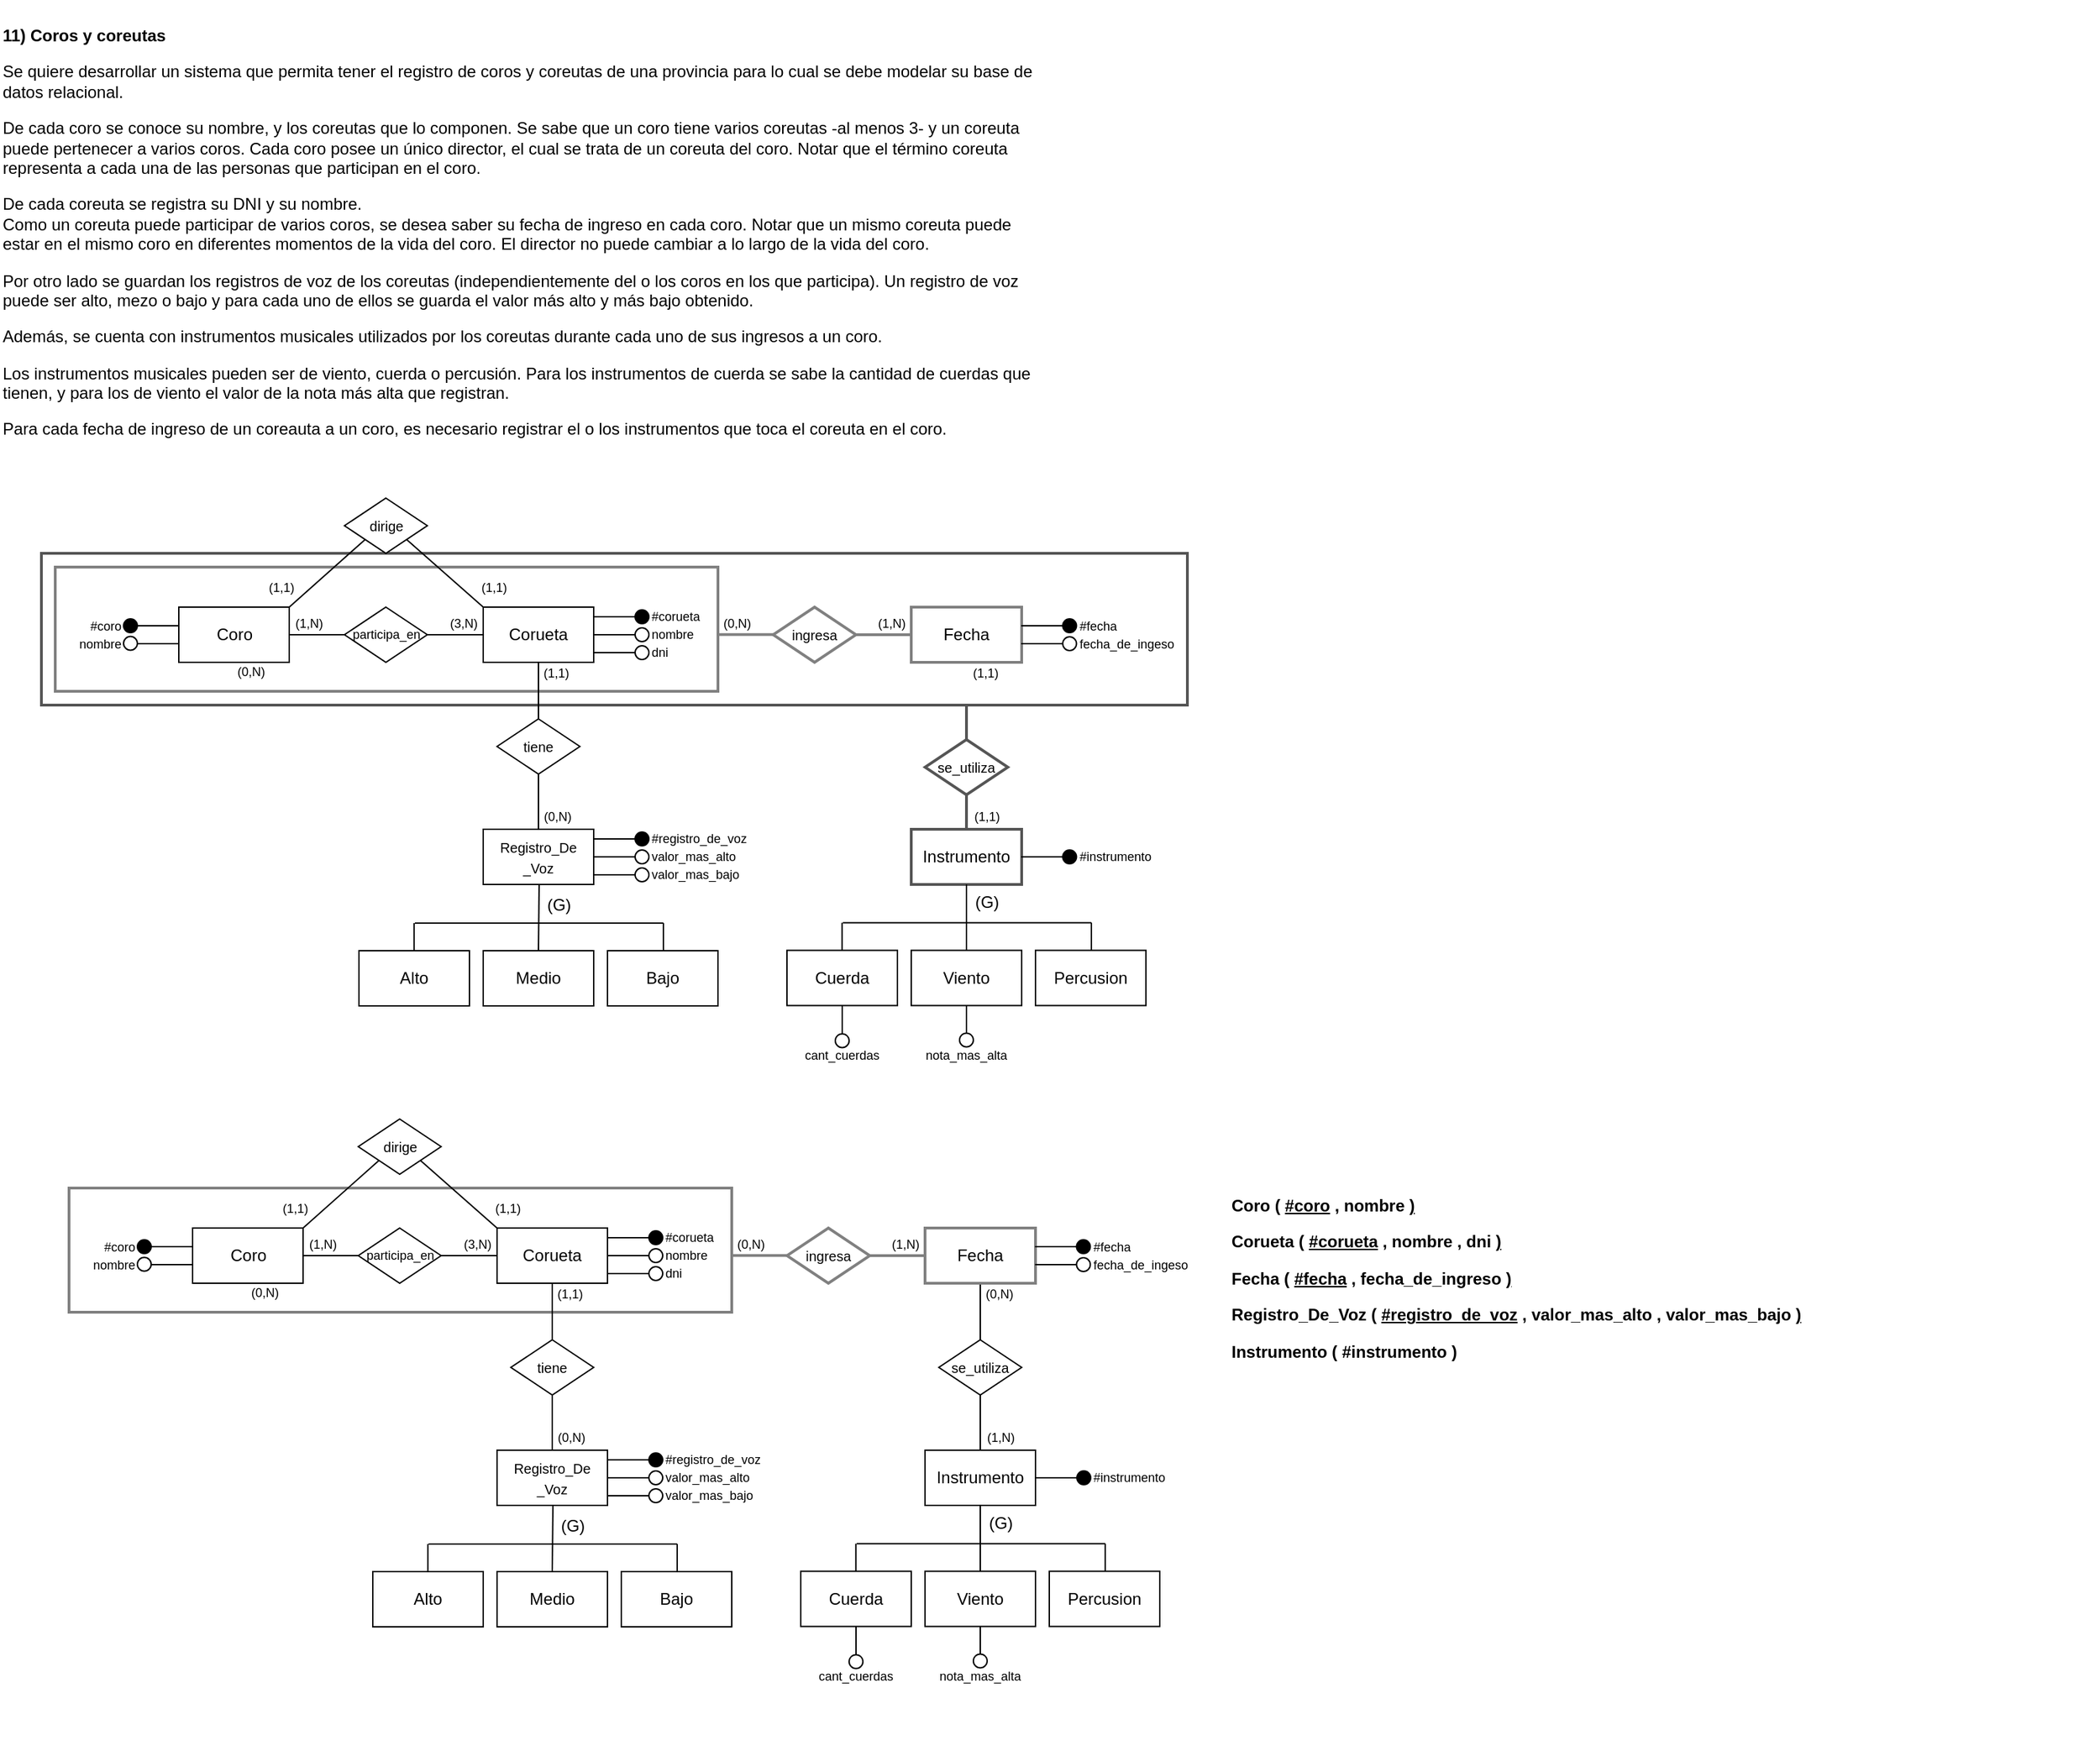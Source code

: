 <mxfile version="28.2.1">
  <diagram name="Page-1" id="txSvDVYumE7NUMxKTKsU">
    <mxGraphModel dx="1366" dy="717" grid="1" gridSize="10" guides="1" tooltips="1" connect="1" arrows="1" fold="1" page="1" pageScale="1" pageWidth="850" pageHeight="1100" math="0" shadow="0">
      <root>
        <mxCell id="0" />
        <mxCell id="1" parent="0" />
        <mxCell id="Dv5GUS4bHVEPh2PRjyfF-445" value="" style="rounded=0;whiteSpace=wrap;html=1;fillColor=none;strokeWidth=2;strokeColor=light-dark(#555555, #535353);" parent="1" vertex="1">
          <mxGeometry x="70" y="440" width="830" height="110" as="geometry" />
        </mxCell>
        <mxCell id="Dv5GUS4bHVEPh2PRjyfF-329" value="" style="rounded=0;whiteSpace=wrap;html=1;fillColor=none;strokeWidth=2;strokeColor=light-dark(#808080, #ededed);" parent="1" vertex="1">
          <mxGeometry x="80" y="450" width="480" height="90" as="geometry" />
        </mxCell>
        <mxCell id="Dv5GUS4bHVEPh2PRjyfF-83" value="&lt;p&gt;&lt;strong&gt;11) Coros y coreutas&lt;/strong&gt;&lt;/p&gt;&lt;p&gt;Se quiere desarrollar un sistema que permita tener el registro de coros y coreutas de una provincia para lo cual se debe modelar su base de datos relacional.&lt;/p&gt;&lt;p&gt;De cada coro se conoce su nombre, y los coreutas que lo componen. Se sabe que un coro tiene varios coreutas -al menos 3- y un coreuta puede pertenecer a varios coros. Cada coro posee un único director, el cual se trata de un coreuta del coro. Notar que el término coreuta representa a cada una de las personas que participan en el coro.&lt;/p&gt;&lt;p&gt;De cada coreuta se registra su DNI y su nombre.&lt;br&gt;Como un coreuta puede participar de varios coros, se desea saber su fecha de ingreso en cada coro. Notar que un mismo coreuta puede estar en el mismo coro en diferentes momentos de la vida del coro. El director no puede cambiar a lo largo de la vida del coro.&lt;/p&gt;&lt;p&gt;Por otro lado se guardan los registros de voz de los coreutas (independientemente del o los coros en los que participa). Un registro de voz puede ser alto, mezo o bajo y para cada uno de ellos se guarda el valor más alto y más bajo obtenido.&lt;/p&gt;&lt;p&gt;Además, se cuenta con instrumentos musicales utilizados por los coreutas durante cada uno de sus ingresos a un coro.&lt;/p&gt;&lt;p&gt;Los instrumentos musicales pueden ser de viento, cuerda o percusión. Para los instrumentos de cuerda se sabe la cantidad de cuerdas que tienen, y para los de viento el valor de la nota más alta que registran.&lt;/p&gt;&lt;p&gt;&lt;span style=&quot;background-color: transparent; color: light-dark(rgb(0, 0, 0), rgb(255, 255, 255));&quot;&gt;Para cada fecha de ingreso de un coreauta a un coro, es necesario registrar el o los&amp;nbsp;&lt;/span&gt;&lt;span style=&quot;background-color: transparent; color: light-dark(rgb(0, 0, 0), rgb(255, 255, 255));&quot;&gt;instrumentos que  toca el coreuta en el coro.&lt;/span&gt;&lt;/p&gt;" style="text;whiteSpace=wrap;html=1;" parent="1" vertex="1">
          <mxGeometry x="40" y="39" width="760" height="341" as="geometry" />
        </mxCell>
        <mxCell id="Dv5GUS4bHVEPh2PRjyfF-266" style="edgeStyle=orthogonalEdgeStyle;rounded=0;orthogonalLoop=1;jettySize=auto;html=1;exitX=1;exitY=0.5;exitDx=0;exitDy=0;entryX=0;entryY=0.5;entryDx=0;entryDy=0;endArrow=none;endFill=0;" parent="1" edge="1">
          <mxGeometry relative="1" as="geometry">
            <mxPoint x="440" y="645" as="sourcePoint" />
            <mxPoint x="440" y="645" as="targetPoint" />
          </mxGeometry>
        </mxCell>
        <mxCell id="Dv5GUS4bHVEPh2PRjyfF-268" value="Coro" style="rounded=0;whiteSpace=wrap;html=1;fontSize=12;" parent="1" vertex="1">
          <mxGeometry x="169.5" y="479.0" width="80" height="40" as="geometry" />
        </mxCell>
        <mxCell id="Dv5GUS4bHVEPh2PRjyfF-275" value="" style="edgeStyle=orthogonalEdgeStyle;rounded=0;orthogonalLoop=1;jettySize=auto;html=1;exitX=1;exitY=0.5;exitDx=0;exitDy=0;entryX=0;entryY=0.5;entryDx=0;entryDy=0;endArrow=none;endFill=0;" parent="1" source="Dv5GUS4bHVEPh2PRjyfF-268" target="Dv5GUS4bHVEPh2PRjyfF-277" edge="1">
          <mxGeometry relative="1" as="geometry">
            <mxPoint x="249.5" y="499" as="sourcePoint" />
            <mxPoint x="349.5" y="499" as="targetPoint" />
          </mxGeometry>
        </mxCell>
        <mxCell id="Dv5GUS4bHVEPh2PRjyfF-276" style="edgeStyle=orthogonalEdgeStyle;rounded=0;orthogonalLoop=1;jettySize=auto;html=1;entryX=0;entryY=0.5;entryDx=0;entryDy=0;endArrow=none;endFill=0;" parent="1" source="Dv5GUS4bHVEPh2PRjyfF-277" edge="1">
          <mxGeometry relative="1" as="geometry">
            <mxPoint x="389.5" y="499" as="targetPoint" />
          </mxGeometry>
        </mxCell>
        <mxCell id="Dv5GUS4bHVEPh2PRjyfF-277" value="&lt;font style=&quot;font-size: 9px;&quot;&gt;participa_en&lt;/font&gt;" style="rhombus;whiteSpace=wrap;html=1;align=center;fontSize=8;" parent="1" vertex="1">
          <mxGeometry x="289.5" y="479.0" width="60" height="40" as="geometry" />
        </mxCell>
        <mxCell id="Dv5GUS4bHVEPh2PRjyfF-281" value="" style="endArrow=none;html=1;rounded=0;entryX=0;entryY=0.5;entryDx=0;entryDy=0;" parent="1" edge="1">
          <mxGeometry width="50" height="50" relative="1" as="geometry">
            <mxPoint x="139.5" y="505.5" as="sourcePoint" />
            <mxPoint x="169.5" y="505.5" as="targetPoint" />
          </mxGeometry>
        </mxCell>
        <mxCell id="Dv5GUS4bHVEPh2PRjyfF-282" value="" style="endArrow=none;html=1;rounded=0;entryX=0;entryY=0.5;entryDx=0;entryDy=0;" parent="1" edge="1">
          <mxGeometry width="50" height="50" relative="1" as="geometry">
            <mxPoint x="139.5" y="492.5" as="sourcePoint" />
            <mxPoint x="169.5" y="492.5" as="targetPoint" />
          </mxGeometry>
        </mxCell>
        <mxCell id="Dv5GUS4bHVEPh2PRjyfF-283" value="" style="ellipse;whiteSpace=wrap;html=1;aspect=fixed;fillColor=#FFFFFF;gradientColor=none;fontColor=#FFFFFF;labelBorderColor=default;" parent="1" vertex="1">
          <mxGeometry x="129.5" y="500.25" width="10" height="10" as="geometry" />
        </mxCell>
        <mxCell id="Dv5GUS4bHVEPh2PRjyfF-284" value="" style="ellipse;whiteSpace=wrap;html=1;aspect=fixed;fillColor=#000000;" parent="1" vertex="1">
          <mxGeometry x="129.5" y="487.5" width="10" height="10" as="geometry" />
        </mxCell>
        <mxCell id="Dv5GUS4bHVEPh2PRjyfF-285" value="&lt;div style=&quot;text-align: left;&quot;&gt;&lt;span style=&quot;text-wrap-mode: nowrap;&quot;&gt;#coro&lt;/span&gt;&lt;/div&gt;" style="text;html=1;align=right;verticalAlign=middle;whiteSpace=wrap;rounded=1;fontSize=9;" parent="1" vertex="1">
          <mxGeometry x="89.5" y="487.5" width="40" height="10" as="geometry" />
        </mxCell>
        <mxCell id="Dv5GUS4bHVEPh2PRjyfF-286" value="&lt;span style=&quot;text-align: left; text-wrap-mode: nowrap;&quot;&gt;nombre&lt;/span&gt;" style="text;html=1;align=right;verticalAlign=middle;whiteSpace=wrap;rounded=1;fontSize=9;" parent="1" vertex="1">
          <mxGeometry x="89.5" y="500.5" width="40" height="10" as="geometry" />
        </mxCell>
        <mxCell id="Dv5GUS4bHVEPh2PRjyfF-298" value="(0,N)" style="text;html=1;align=center;verticalAlign=middle;whiteSpace=wrap;rounded=0;fontSize=9;" parent="1" vertex="1">
          <mxGeometry x="210.5" y="521.41" width="22" height="10" as="geometry" />
        </mxCell>
        <mxCell id="Dv5GUS4bHVEPh2PRjyfF-299" value="(1,1)" style="text;html=1;align=center;verticalAlign=middle;whiteSpace=wrap;rounded=0;fontSize=9;" parent="1" vertex="1">
          <mxGeometry x="386.5" y="460" width="22" height="10" as="geometry" />
        </mxCell>
        <mxCell id="Dv5GUS4bHVEPh2PRjyfF-303" value="(1,N)" style="text;html=1;align=center;verticalAlign=middle;whiteSpace=wrap;rounded=0;fontSize=9;" parent="1" vertex="1">
          <mxGeometry x="252.5" y="486.18" width="22" height="10" as="geometry" />
        </mxCell>
        <mxCell id="Dv5GUS4bHVEPh2PRjyfF-304" value="(1,1)" style="text;html=1;align=center;verticalAlign=middle;whiteSpace=wrap;rounded=0;fontSize=9;" parent="1" vertex="1">
          <mxGeometry x="232.5" y="460" width="22" height="10" as="geometry" />
        </mxCell>
        <mxCell id="Dv5GUS4bHVEPh2PRjyfF-305" value="(3,N)" style="text;html=1;align=center;verticalAlign=middle;whiteSpace=wrap;rounded=0;fontSize=9;" parent="1" vertex="1">
          <mxGeometry x="364.5" y="486.18" width="22" height="10" as="geometry" />
        </mxCell>
        <mxCell id="Dv5GUS4bHVEPh2PRjyfF-321" style="edgeStyle=orthogonalEdgeStyle;rounded=0;orthogonalLoop=1;jettySize=auto;html=1;entryX=0.5;entryY=0;entryDx=0;entryDy=0;endArrow=none;endFill=0;" parent="1" source="Dv5GUS4bHVEPh2PRjyfF-311" target="Dv5GUS4bHVEPh2PRjyfF-318" edge="1">
          <mxGeometry relative="1" as="geometry" />
        </mxCell>
        <mxCell id="Dv5GUS4bHVEPh2PRjyfF-311" value="Corueta" style="rounded=0;whiteSpace=wrap;html=1;fontSize=12;" parent="1" vertex="1">
          <mxGeometry x="390" y="479" width="80" height="40" as="geometry" />
        </mxCell>
        <mxCell id="Dv5GUS4bHVEPh2PRjyfF-312" value="&lt;font size=&quot;1&quot;&gt;dirige&lt;/font&gt;" style="rhombus;whiteSpace=wrap;html=1;align=center;fontSize=8;" parent="1" vertex="1">
          <mxGeometry x="289.5" y="400" width="60" height="40" as="geometry" />
        </mxCell>
        <mxCell id="Dv5GUS4bHVEPh2PRjyfF-313" value="" style="endArrow=none;html=1;rounded=0;exitX=1;exitY=1;exitDx=0;exitDy=0;entryX=0;entryY=0;entryDx=0;entryDy=0;" parent="1" source="Dv5GUS4bHVEPh2PRjyfF-312" edge="1">
          <mxGeometry width="50" height="50" relative="1" as="geometry">
            <mxPoint x="334.95" y="429.82" as="sourcePoint" />
            <mxPoint x="390.0" y="479.0" as="targetPoint" />
          </mxGeometry>
        </mxCell>
        <mxCell id="Dv5GUS4bHVEPh2PRjyfF-315" value="" style="endArrow=none;html=1;rounded=0;entryX=0;entryY=1;entryDx=0;entryDy=0;exitX=1;exitY=0;exitDx=0;exitDy=0;" parent="1" target="Dv5GUS4bHVEPh2PRjyfF-312" edge="1">
          <mxGeometry width="50" height="50" relative="1" as="geometry">
            <mxPoint x="249.5" y="479.0" as="sourcePoint" />
            <mxPoint x="305.45" y="431.82" as="targetPoint" />
          </mxGeometry>
        </mxCell>
        <mxCell id="Dv5GUS4bHVEPh2PRjyfF-322" style="edgeStyle=orthogonalEdgeStyle;rounded=0;orthogonalLoop=1;jettySize=auto;html=1;entryX=0.5;entryY=0;entryDx=0;entryDy=0;endArrow=none;endFill=0;" parent="1" source="Dv5GUS4bHVEPh2PRjyfF-318" target="Dv5GUS4bHVEPh2PRjyfF-320" edge="1">
          <mxGeometry relative="1" as="geometry" />
        </mxCell>
        <mxCell id="Dv5GUS4bHVEPh2PRjyfF-318" value="tiene" style="rhombus;whiteSpace=wrap;html=1;align=center;fontSize=10;" parent="1" vertex="1">
          <mxGeometry x="400" y="560.0" width="60" height="40" as="geometry" />
        </mxCell>
        <mxCell id="Dv5GUS4bHVEPh2PRjyfF-320" value="&lt;font style=&quot;font-size: 10px;&quot;&gt;Registro_De&lt;/font&gt;&lt;div&gt;&lt;font style=&quot;font-size: 10px;&quot;&gt;_Voz&lt;/font&gt;&lt;/div&gt;" style="rounded=0;whiteSpace=wrap;html=1;fontSize=12;" parent="1" vertex="1">
          <mxGeometry x="390" y="640" width="80" height="40" as="geometry" />
        </mxCell>
        <mxCell id="Dv5GUS4bHVEPh2PRjyfF-338" style="edgeStyle=orthogonalEdgeStyle;rounded=0;orthogonalLoop=1;jettySize=auto;html=1;entryX=0.5;entryY=0;entryDx=0;entryDy=0;endArrow=none;endFill=0;strokeWidth=2;strokeColor=light-dark(#555555, #ededed);" parent="1" target="Dv5GUS4bHVEPh2PRjyfF-336" edge="1">
          <mxGeometry relative="1" as="geometry">
            <mxPoint x="740" y="550" as="sourcePoint" />
          </mxGeometry>
        </mxCell>
        <mxCell id="Dv5GUS4bHVEPh2PRjyfF-323" value="Fecha" style="rounded=0;whiteSpace=wrap;html=1;fontSize=12;strokeWidth=2;strokeColor=light-dark(#808080, #ededed);" parent="1" vertex="1">
          <mxGeometry x="699.99" y="479.0" width="80" height="40" as="geometry" />
        </mxCell>
        <mxCell id="Dv5GUS4bHVEPh2PRjyfF-325" style="edgeStyle=orthogonalEdgeStyle;rounded=0;orthogonalLoop=1;jettySize=auto;html=1;entryX=0;entryY=0.5;entryDx=0;entryDy=0;endArrow=none;endFill=0;strokeWidth=2;strokeColor=light-dark(#808080, #ededed);" parent="1" source="Dv5GUS4bHVEPh2PRjyfF-326" edge="1">
          <mxGeometry relative="1" as="geometry">
            <mxPoint x="699.99" y="499.0" as="targetPoint" />
          </mxGeometry>
        </mxCell>
        <mxCell id="Dv5GUS4bHVEPh2PRjyfF-326" value="&lt;font style=&quot;font-size: 10px;&quot;&gt;ingresa&lt;/font&gt;" style="rhombus;whiteSpace=wrap;html=1;align=center;fontSize=8;strokeWidth=2;strokeColor=light-dark(#808080, #ededed);" parent="1" vertex="1">
          <mxGeometry x="599.99" y="479" width="60" height="40" as="geometry" />
        </mxCell>
        <mxCell id="Dv5GUS4bHVEPh2PRjyfF-327" value="(0,N)" style="text;html=1;align=center;verticalAlign=middle;whiteSpace=wrap;rounded=0;fontSize=9;" parent="1" vertex="1">
          <mxGeometry x="562.65" y="486.18" width="22" height="10" as="geometry" />
        </mxCell>
        <mxCell id="Dv5GUS4bHVEPh2PRjyfF-328" value="(1,N)" style="text;html=1;align=center;verticalAlign=middle;whiteSpace=wrap;rounded=0;fontSize=9;" parent="1" vertex="1">
          <mxGeometry x="674.99" y="486.18" width="22" height="10" as="geometry" />
        </mxCell>
        <mxCell id="Dv5GUS4bHVEPh2PRjyfF-333" style="edgeStyle=orthogonalEdgeStyle;rounded=0;orthogonalLoop=1;jettySize=auto;html=1;exitX=1;exitY=0.5;exitDx=0;exitDy=0;entryX=0;entryY=0.5;entryDx=0;entryDy=0;endArrow=none;endFill=0;" parent="1" edge="1">
          <mxGeometry relative="1" as="geometry">
            <mxPoint x="749.99" y="641.75" as="sourcePoint" />
            <mxPoint x="749.99" y="641.75" as="targetPoint" />
          </mxGeometry>
        </mxCell>
        <mxCell id="Dv5GUS4bHVEPh2PRjyfF-340" style="edgeStyle=orthogonalEdgeStyle;rounded=0;orthogonalLoop=1;jettySize=auto;html=1;entryX=0.5;entryY=0;entryDx=0;entryDy=0;endArrow=none;endFill=0;strokeWidth=2;strokeColor=light-dark(#555555, #ededed);" parent="1" source="Dv5GUS4bHVEPh2PRjyfF-336" target="Dv5GUS4bHVEPh2PRjyfF-339" edge="1">
          <mxGeometry relative="1" as="geometry" />
        </mxCell>
        <mxCell id="Dv5GUS4bHVEPh2PRjyfF-336" value="se_utiliza" style="rhombus;whiteSpace=wrap;html=1;align=center;fontSize=10;strokeWidth=2;strokeColor=light-dark(#555555, #ededed);" parent="1" vertex="1">
          <mxGeometry x="709.99" y="575.0" width="60" height="40" as="geometry" />
        </mxCell>
        <mxCell id="Dv5GUS4bHVEPh2PRjyfF-339" value="Instrumento" style="rounded=0;whiteSpace=wrap;html=1;fontSize=12;strokeWidth=2;strokeColor=light-dark(#555555, #ededed);" parent="1" vertex="1">
          <mxGeometry x="699.99" y="640" width="80" height="40" as="geometry" />
        </mxCell>
        <mxCell id="Dv5GUS4bHVEPh2PRjyfF-368" value="Viento" style="rounded=0;whiteSpace=wrap;html=1;fontSize=12;" parent="1" vertex="1">
          <mxGeometry x="699.99" y="727.75" width="80" height="40" as="geometry" />
        </mxCell>
        <mxCell id="Dv5GUS4bHVEPh2PRjyfF-369" value="Cuerda" style="rounded=0;whiteSpace=wrap;html=1;fontSize=12;" parent="1" vertex="1">
          <mxGeometry x="609.99" y="727.75" width="80" height="40" as="geometry" />
        </mxCell>
        <mxCell id="Dv5GUS4bHVEPh2PRjyfF-370" value="Percusion" style="rounded=0;whiteSpace=wrap;html=1;fontSize=12;" parent="1" vertex="1">
          <mxGeometry x="789.99" y="727.75" width="80" height="40" as="geometry" />
        </mxCell>
        <mxCell id="Dv5GUS4bHVEPh2PRjyfF-376" value="&lt;span style=&quot;text-wrap-mode: nowrap;&quot;&gt;#fecha&lt;/span&gt;" style="text;html=1;align=left;verticalAlign=middle;whiteSpace=wrap;rounded=0;fontSize=9;container=0;" parent="1" vertex="1">
          <mxGeometry x="819.7" y="487.5" width="30" height="10" as="geometry" />
        </mxCell>
        <mxCell id="Dv5GUS4bHVEPh2PRjyfF-377" value="&lt;span style=&quot;text-wrap-mode: nowrap;&quot;&gt;fecha_de_ingeso&lt;/span&gt;" style="text;html=1;align=left;verticalAlign=middle;whiteSpace=wrap;rounded=0;fontSize=9;container=0;" parent="1" vertex="1">
          <mxGeometry x="819.7" y="500.5" width="30" height="10" as="geometry" />
        </mxCell>
        <mxCell id="Dv5GUS4bHVEPh2PRjyfF-378" value="" style="endArrow=none;html=1;rounded=0;entryX=0;entryY=0.5;entryDx=0;entryDy=0;" parent="1" target="Dv5GUS4bHVEPh2PRjyfF-379" edge="1">
          <mxGeometry width="50" height="50" relative="1" as="geometry">
            <mxPoint x="779.7" y="505.5" as="sourcePoint" />
            <mxPoint x="809.7" y="500.5" as="targetPoint" />
          </mxGeometry>
        </mxCell>
        <mxCell id="Dv5GUS4bHVEPh2PRjyfF-379" value="" style="ellipse;whiteSpace=wrap;html=1;aspect=fixed;container=0;" parent="1" vertex="1">
          <mxGeometry x="809.7" y="500.5" width="10" height="10" as="geometry" />
        </mxCell>
        <mxCell id="Dv5GUS4bHVEPh2PRjyfF-380" value="" style="endArrow=none;html=1;rounded=0;entryX=0;entryY=0.5;entryDx=0;entryDy=0;" parent="1" target="Dv5GUS4bHVEPh2PRjyfF-381" edge="1">
          <mxGeometry width="50" height="50" relative="1" as="geometry">
            <mxPoint x="779.7" y="492.5" as="sourcePoint" />
            <mxPoint x="809.7" y="487.5" as="targetPoint" />
          </mxGeometry>
        </mxCell>
        <mxCell id="Dv5GUS4bHVEPh2PRjyfF-381" value="" style="ellipse;whiteSpace=wrap;html=1;aspect=fixed;container=0;fillColor=#000000;" parent="1" vertex="1">
          <mxGeometry x="809.7" y="487.5" width="10" height="10" as="geometry" />
        </mxCell>
        <mxCell id="Dv5GUS4bHVEPh2PRjyfF-382" style="edgeStyle=orthogonalEdgeStyle;rounded=0;orthogonalLoop=1;jettySize=auto;html=1;exitX=1;exitY=0.5;exitDx=0;exitDy=0;entryX=0;entryY=0.5;entryDx=0;entryDy=0;endArrow=none;endFill=0;" parent="1" edge="1">
          <mxGeometry relative="1" as="geometry">
            <mxPoint x="869.7" y="494" as="sourcePoint" />
            <mxPoint x="869.7" y="494" as="targetPoint" />
          </mxGeometry>
        </mxCell>
        <mxCell id="Dv5GUS4bHVEPh2PRjyfF-386" style="edgeStyle=orthogonalEdgeStyle;rounded=0;orthogonalLoop=1;jettySize=auto;html=1;exitX=1;exitY=0.5;exitDx=0;exitDy=0;entryX=0;entryY=0.5;entryDx=0;entryDy=0;endArrow=none;endFill=0;" parent="1" edge="1">
          <mxGeometry relative="1" as="geometry">
            <mxPoint x="869.72" y="507" as="sourcePoint" />
            <mxPoint x="869.72" y="507" as="targetPoint" />
          </mxGeometry>
        </mxCell>
        <mxCell id="Dv5GUS4bHVEPh2PRjyfF-387" value="&lt;span style=&quot;text-wrap-mode: nowrap;&quot;&gt;#corueta&lt;/span&gt;" style="text;html=1;align=left;verticalAlign=middle;whiteSpace=wrap;rounded=0;fontSize=9;container=0;" parent="1" vertex="1">
          <mxGeometry x="510" y="481" width="30" height="10" as="geometry" />
        </mxCell>
        <mxCell id="Dv5GUS4bHVEPh2PRjyfF-388" value="&lt;span style=&quot;text-wrap-mode: nowrap;&quot;&gt;nombre&lt;/span&gt;" style="text;html=1;align=left;verticalAlign=middle;whiteSpace=wrap;rounded=0;fontSize=9;container=0;" parent="1" vertex="1">
          <mxGeometry x="510" y="494" width="30" height="10" as="geometry" />
        </mxCell>
        <mxCell id="Dv5GUS4bHVEPh2PRjyfF-389" value="" style="endArrow=none;html=1;rounded=0;entryX=0;entryY=0.5;entryDx=0;entryDy=0;" parent="1" target="Dv5GUS4bHVEPh2PRjyfF-390" edge="1">
          <mxGeometry width="50" height="50" relative="1" as="geometry">
            <mxPoint x="470" y="499" as="sourcePoint" />
            <mxPoint x="500" y="494" as="targetPoint" />
          </mxGeometry>
        </mxCell>
        <mxCell id="Dv5GUS4bHVEPh2PRjyfF-390" value="" style="ellipse;whiteSpace=wrap;html=1;aspect=fixed;container=0;" parent="1" vertex="1">
          <mxGeometry x="500" y="494" width="10" height="10" as="geometry" />
        </mxCell>
        <mxCell id="Dv5GUS4bHVEPh2PRjyfF-391" value="" style="endArrow=none;html=1;rounded=0;entryX=0;entryY=0.5;entryDx=0;entryDy=0;" parent="1" target="Dv5GUS4bHVEPh2PRjyfF-392" edge="1">
          <mxGeometry width="50" height="50" relative="1" as="geometry">
            <mxPoint x="470" y="486" as="sourcePoint" />
            <mxPoint x="500" y="481" as="targetPoint" />
          </mxGeometry>
        </mxCell>
        <mxCell id="Dv5GUS4bHVEPh2PRjyfF-392" value="" style="ellipse;whiteSpace=wrap;html=1;aspect=fixed;container=0;fillColor=#000000;" parent="1" vertex="1">
          <mxGeometry x="500" y="481" width="10" height="10" as="geometry" />
        </mxCell>
        <mxCell id="Dv5GUS4bHVEPh2PRjyfF-393" style="edgeStyle=orthogonalEdgeStyle;rounded=0;orthogonalLoop=1;jettySize=auto;html=1;exitX=1;exitY=0.5;exitDx=0;exitDy=0;entryX=0;entryY=0.5;entryDx=0;entryDy=0;endArrow=none;endFill=0;" parent="1" edge="1">
          <mxGeometry relative="1" as="geometry">
            <mxPoint x="540.47" y="487.5" as="sourcePoint" />
            <mxPoint x="540.47" y="487.5" as="targetPoint" />
          </mxGeometry>
        </mxCell>
        <mxCell id="Dv5GUS4bHVEPh2PRjyfF-397" style="edgeStyle=orthogonalEdgeStyle;rounded=0;orthogonalLoop=1;jettySize=auto;html=1;exitX=1;exitY=0.5;exitDx=0;exitDy=0;entryX=0;entryY=0.5;entryDx=0;entryDy=0;endArrow=none;endFill=0;" parent="1" edge="1">
          <mxGeometry relative="1" as="geometry">
            <mxPoint x="540.49" y="500.5" as="sourcePoint" />
            <mxPoint x="540.49" y="500.5" as="targetPoint" />
          </mxGeometry>
        </mxCell>
        <mxCell id="Dv5GUS4bHVEPh2PRjyfF-398" style="edgeStyle=orthogonalEdgeStyle;rounded=0;orthogonalLoop=1;jettySize=auto;html=1;entryX=0;entryY=0.5;entryDx=0;entryDy=0;endArrow=none;endFill=0;strokeWidth=2;strokeColor=light-dark(#808080, #ededed);" parent="1" edge="1">
          <mxGeometry relative="1" as="geometry">
            <mxPoint x="599.99" y="498.9" as="targetPoint" />
            <mxPoint x="560.47" y="498.9" as="sourcePoint" />
          </mxGeometry>
        </mxCell>
        <mxCell id="Dv5GUS4bHVEPh2PRjyfF-400" value="" style="endArrow=none;html=1;rounded=0;entryX=0.5;entryY=1;entryDx=0;entryDy=0;exitX=0.5;exitY=0;exitDx=0;exitDy=0;" parent="1" source="Dv5GUS4bHVEPh2PRjyfF-368" target="Dv5GUS4bHVEPh2PRjyfF-339" edge="1">
          <mxGeometry width="50" height="50" relative="1" as="geometry">
            <mxPoint x="849.99" y="748" as="sourcePoint" />
            <mxPoint x="800.47" y="707.75" as="targetPoint" />
          </mxGeometry>
        </mxCell>
        <mxCell id="Dv5GUS4bHVEPh2PRjyfF-403" value="&lt;span style=&quot;text-wrap-mode: nowrap;&quot;&gt;(G)&lt;/span&gt;" style="text;html=1;align=center;verticalAlign=middle;whiteSpace=wrap;rounded=0;fontSize=12;container=0;" parent="1" vertex="1">
          <mxGeometry x="739.99" y="687.75" width="30" height="10" as="geometry" />
        </mxCell>
        <mxCell id="Dv5GUS4bHVEPh2PRjyfF-406" value="" style="endArrow=none;html=1;rounded=0;" parent="1" edge="1">
          <mxGeometry width="50" height="50" relative="1" as="geometry">
            <mxPoint x="649.89" y="727.75" as="sourcePoint" />
            <mxPoint x="649.89" y="707.75" as="targetPoint" />
          </mxGeometry>
        </mxCell>
        <mxCell id="Dv5GUS4bHVEPh2PRjyfF-407" value="" style="endArrow=none;html=1;rounded=0;" parent="1" edge="1">
          <mxGeometry width="50" height="50" relative="1" as="geometry">
            <mxPoint x="830.47" y="727.75" as="sourcePoint" />
            <mxPoint x="830.47" y="707.75" as="targetPoint" />
          </mxGeometry>
        </mxCell>
        <mxCell id="Dv5GUS4bHVEPh2PRjyfF-408" value="" style="endArrow=none;html=1;rounded=0;" parent="1" edge="1">
          <mxGeometry width="50" height="50" relative="1" as="geometry">
            <mxPoint x="650.47" y="707.75" as="sourcePoint" />
            <mxPoint x="830.47" y="707.75" as="targetPoint" />
          </mxGeometry>
        </mxCell>
        <mxCell id="Dv5GUS4bHVEPh2PRjyfF-409" value="Medio" style="rounded=0;whiteSpace=wrap;html=1;fontSize=12;" parent="1" vertex="1">
          <mxGeometry x="390" y="728" width="80" height="40" as="geometry" />
        </mxCell>
        <mxCell id="Dv5GUS4bHVEPh2PRjyfF-410" value="Alto" style="rounded=0;whiteSpace=wrap;html=1;fontSize=12;" parent="1" vertex="1">
          <mxGeometry x="300" y="728" width="80" height="40" as="geometry" />
        </mxCell>
        <mxCell id="Dv5GUS4bHVEPh2PRjyfF-411" value="Bajo" style="rounded=0;whiteSpace=wrap;html=1;fontSize=12;" parent="1" vertex="1">
          <mxGeometry x="480" y="728" width="80" height="40" as="geometry" />
        </mxCell>
        <mxCell id="Dv5GUS4bHVEPh2PRjyfF-412" value="" style="endArrow=none;html=1;rounded=0;entryX=0.5;entryY=1;entryDx=0;entryDy=0;exitX=0.5;exitY=0;exitDx=0;exitDy=0;" parent="1" source="Dv5GUS4bHVEPh2PRjyfF-409" edge="1">
          <mxGeometry width="50" height="50" relative="1" as="geometry">
            <mxPoint x="540" y="748.25" as="sourcePoint" />
            <mxPoint x="430.48" y="680" as="targetPoint" />
          </mxGeometry>
        </mxCell>
        <mxCell id="Dv5GUS4bHVEPh2PRjyfF-413" value="&lt;span style=&quot;text-wrap-mode: nowrap;&quot;&gt;(G)&lt;/span&gt;" style="text;html=1;align=center;verticalAlign=middle;whiteSpace=wrap;rounded=0;fontSize=12;container=0;" parent="1" vertex="1">
          <mxGeometry x="430" y="690" width="30" height="10" as="geometry" />
        </mxCell>
        <mxCell id="Dv5GUS4bHVEPh2PRjyfF-414" value="" style="endArrow=none;html=1;rounded=0;" parent="1" edge="1">
          <mxGeometry width="50" height="50" relative="1" as="geometry">
            <mxPoint x="339.9" y="728" as="sourcePoint" />
            <mxPoint x="339.9" y="708" as="targetPoint" />
          </mxGeometry>
        </mxCell>
        <mxCell id="Dv5GUS4bHVEPh2PRjyfF-415" value="" style="endArrow=none;html=1;rounded=0;" parent="1" edge="1">
          <mxGeometry width="50" height="50" relative="1" as="geometry">
            <mxPoint x="520.48" y="728" as="sourcePoint" />
            <mxPoint x="520.48" y="708" as="targetPoint" />
          </mxGeometry>
        </mxCell>
        <mxCell id="Dv5GUS4bHVEPh2PRjyfF-416" value="" style="endArrow=none;html=1;rounded=0;" parent="1" edge="1">
          <mxGeometry width="50" height="50" relative="1" as="geometry">
            <mxPoint x="340.48" y="708" as="sourcePoint" />
            <mxPoint x="520.48" y="708" as="targetPoint" />
          </mxGeometry>
        </mxCell>
        <mxCell id="Dv5GUS4bHVEPh2PRjyfF-418" value="&lt;span style=&quot;text-wrap-mode: nowrap;&quot;&gt;dni&lt;/span&gt;" style="text;html=1;align=left;verticalAlign=middle;whiteSpace=wrap;rounded=0;fontSize=9;container=0;" parent="1" vertex="1">
          <mxGeometry x="510" y="507" width="30" height="10" as="geometry" />
        </mxCell>
        <mxCell id="Dv5GUS4bHVEPh2PRjyfF-419" value="" style="endArrow=none;html=1;rounded=0;entryX=0;entryY=0.5;entryDx=0;entryDy=0;" parent="1" target="Dv5GUS4bHVEPh2PRjyfF-420" edge="1">
          <mxGeometry width="50" height="50" relative="1" as="geometry">
            <mxPoint x="470" y="512" as="sourcePoint" />
            <mxPoint x="500" y="507" as="targetPoint" />
          </mxGeometry>
        </mxCell>
        <mxCell id="Dv5GUS4bHVEPh2PRjyfF-420" value="" style="ellipse;whiteSpace=wrap;html=1;aspect=fixed;container=0;" parent="1" vertex="1">
          <mxGeometry x="500" y="507" width="10" height="10" as="geometry" />
        </mxCell>
        <mxCell id="Dv5GUS4bHVEPh2PRjyfF-421" style="edgeStyle=orthogonalEdgeStyle;rounded=0;orthogonalLoop=1;jettySize=auto;html=1;exitX=1;exitY=0.5;exitDx=0;exitDy=0;entryX=0;entryY=0.5;entryDx=0;entryDy=0;endArrow=none;endFill=0;" parent="1" edge="1">
          <mxGeometry relative="1" as="geometry">
            <mxPoint x="540.49" y="513.5" as="sourcePoint" />
            <mxPoint x="540.49" y="513.5" as="targetPoint" />
          </mxGeometry>
        </mxCell>
        <mxCell id="Dv5GUS4bHVEPh2PRjyfF-422" value="&lt;span style=&quot;text-wrap-mode: nowrap;&quot;&gt;#registro_de_voz&lt;/span&gt;" style="text;html=1;align=left;verticalAlign=middle;whiteSpace=wrap;rounded=0;fontSize=9;container=0;" parent="1" vertex="1">
          <mxGeometry x="510" y="642" width="30" height="10" as="geometry" />
        </mxCell>
        <mxCell id="Dv5GUS4bHVEPh2PRjyfF-423" value="&lt;span style=&quot;text-wrap-mode: nowrap;&quot;&gt;valor_mas_alto&lt;/span&gt;" style="text;html=1;align=left;verticalAlign=middle;whiteSpace=wrap;rounded=0;fontSize=9;container=0;" parent="1" vertex="1">
          <mxGeometry x="510" y="655" width="30" height="10" as="geometry" />
        </mxCell>
        <mxCell id="Dv5GUS4bHVEPh2PRjyfF-424" value="" style="endArrow=none;html=1;rounded=0;entryX=0;entryY=0.5;entryDx=0;entryDy=0;" parent="1" target="Dv5GUS4bHVEPh2PRjyfF-425" edge="1">
          <mxGeometry width="50" height="50" relative="1" as="geometry">
            <mxPoint x="470" y="660" as="sourcePoint" />
            <mxPoint x="500" y="655" as="targetPoint" />
          </mxGeometry>
        </mxCell>
        <mxCell id="Dv5GUS4bHVEPh2PRjyfF-425" value="" style="ellipse;whiteSpace=wrap;html=1;aspect=fixed;container=0;" parent="1" vertex="1">
          <mxGeometry x="500" y="655" width="10" height="10" as="geometry" />
        </mxCell>
        <mxCell id="Dv5GUS4bHVEPh2PRjyfF-426" value="" style="endArrow=none;html=1;rounded=0;entryX=0;entryY=0.5;entryDx=0;entryDy=0;" parent="1" target="Dv5GUS4bHVEPh2PRjyfF-427" edge="1">
          <mxGeometry width="50" height="50" relative="1" as="geometry">
            <mxPoint x="470" y="647" as="sourcePoint" />
            <mxPoint x="500" y="642" as="targetPoint" />
          </mxGeometry>
        </mxCell>
        <mxCell id="Dv5GUS4bHVEPh2PRjyfF-427" value="" style="ellipse;whiteSpace=wrap;html=1;aspect=fixed;container=0;fillColor=#000000;" parent="1" vertex="1">
          <mxGeometry x="500" y="642" width="10" height="10" as="geometry" />
        </mxCell>
        <mxCell id="Dv5GUS4bHVEPh2PRjyfF-428" style="edgeStyle=orthogonalEdgeStyle;rounded=0;orthogonalLoop=1;jettySize=auto;html=1;exitX=1;exitY=0.5;exitDx=0;exitDy=0;entryX=0;entryY=0.5;entryDx=0;entryDy=0;endArrow=none;endFill=0;" parent="1" edge="1">
          <mxGeometry relative="1" as="geometry">
            <mxPoint x="540.47" y="648.5" as="sourcePoint" />
            <mxPoint x="540.47" y="648.5" as="targetPoint" />
          </mxGeometry>
        </mxCell>
        <mxCell id="Dv5GUS4bHVEPh2PRjyfF-429" style="edgeStyle=orthogonalEdgeStyle;rounded=0;orthogonalLoop=1;jettySize=auto;html=1;exitX=1;exitY=0.5;exitDx=0;exitDy=0;entryX=0;entryY=0.5;entryDx=0;entryDy=0;endArrow=none;endFill=0;" parent="1" edge="1">
          <mxGeometry relative="1" as="geometry">
            <mxPoint x="540.49" y="661.5" as="sourcePoint" />
            <mxPoint x="540.49" y="661.5" as="targetPoint" />
          </mxGeometry>
        </mxCell>
        <mxCell id="Dv5GUS4bHVEPh2PRjyfF-430" value="&lt;span style=&quot;text-wrap-mode: nowrap;&quot;&gt;valor_mas_bajo&lt;/span&gt;" style="text;html=1;align=left;verticalAlign=middle;whiteSpace=wrap;rounded=0;fontSize=9;container=0;" parent="1" vertex="1">
          <mxGeometry x="510" y="668" width="30" height="10" as="geometry" />
        </mxCell>
        <mxCell id="Dv5GUS4bHVEPh2PRjyfF-431" value="" style="endArrow=none;html=1;rounded=0;entryX=0;entryY=0.5;entryDx=0;entryDy=0;" parent="1" target="Dv5GUS4bHVEPh2PRjyfF-432" edge="1">
          <mxGeometry width="50" height="50" relative="1" as="geometry">
            <mxPoint x="470" y="673" as="sourcePoint" />
            <mxPoint x="500" y="668" as="targetPoint" />
          </mxGeometry>
        </mxCell>
        <mxCell id="Dv5GUS4bHVEPh2PRjyfF-432" value="" style="ellipse;whiteSpace=wrap;html=1;aspect=fixed;container=0;" parent="1" vertex="1">
          <mxGeometry x="500" y="668" width="10" height="10" as="geometry" />
        </mxCell>
        <mxCell id="Dv5GUS4bHVEPh2PRjyfF-433" style="edgeStyle=orthogonalEdgeStyle;rounded=0;orthogonalLoop=1;jettySize=auto;html=1;exitX=1;exitY=0.5;exitDx=0;exitDy=0;entryX=0;entryY=0.5;entryDx=0;entryDy=0;endArrow=none;endFill=0;" parent="1" edge="1">
          <mxGeometry relative="1" as="geometry">
            <mxPoint x="540.49" y="674.5" as="sourcePoint" />
            <mxPoint x="540.49" y="674.5" as="targetPoint" />
          </mxGeometry>
        </mxCell>
        <mxCell id="Dv5GUS4bHVEPh2PRjyfF-434" value="(1,1)" style="text;html=1;align=center;verticalAlign=middle;whiteSpace=wrap;rounded=0;fontSize=9;" parent="1" vertex="1">
          <mxGeometry x="432" y="522.41" width="22" height="10" as="geometry" />
        </mxCell>
        <mxCell id="Dv5GUS4bHVEPh2PRjyfF-435" value="(0,N)" style="text;html=1;align=center;verticalAlign=middle;whiteSpace=wrap;rounded=0;fontSize=9;" parent="1" vertex="1">
          <mxGeometry x="433" y="626" width="22" height="10" as="geometry" />
        </mxCell>
        <mxCell id="Dv5GUS4bHVEPh2PRjyfF-436" value="(1,1)" style="text;html=1;align=center;verticalAlign=middle;whiteSpace=wrap;rounded=0;fontSize=9;" parent="1" vertex="1">
          <mxGeometry x="742.99" y="522.41" width="22" height="10" as="geometry" />
        </mxCell>
        <mxCell id="Dv5GUS4bHVEPh2PRjyfF-437" value="(1,1)" style="text;html=1;align=center;verticalAlign=middle;whiteSpace=wrap;rounded=0;fontSize=9;" parent="1" vertex="1">
          <mxGeometry x="743.99" y="626" width="22" height="10" as="geometry" />
        </mxCell>
        <mxCell id="Dv5GUS4bHVEPh2PRjyfF-438" value="&lt;div style=&quot;&quot;&gt;&lt;span style=&quot;text-wrap-mode: nowrap;&quot;&gt;cant_cuerdas&lt;/span&gt;&lt;/div&gt;" style="text;html=1;align=center;verticalAlign=middle;whiteSpace=wrap;rounded=1;fontSize=9;" parent="1" vertex="1">
          <mxGeometry x="630" y="799.24" width="40" height="10" as="geometry" />
        </mxCell>
        <mxCell id="Dv5GUS4bHVEPh2PRjyfF-439" value="&lt;span style=&quot;text-wrap-mode: nowrap;&quot;&gt;nota_mas_alta&lt;/span&gt;" style="text;html=1;align=center;verticalAlign=middle;whiteSpace=wrap;rounded=1;fontSize=9;" parent="1" vertex="1">
          <mxGeometry x="719.99" y="798.91" width="40" height="10" as="geometry" />
        </mxCell>
        <mxCell id="Dv5GUS4bHVEPh2PRjyfF-440" value="" style="ellipse;whiteSpace=wrap;html=1;aspect=fixed;fillColor=#FFFFFF;gradientColor=none;fontColor=#FFFFFF;labelBorderColor=default;" parent="1" vertex="1">
          <mxGeometry x="645" y="788.24" width="10" height="10" as="geometry" />
        </mxCell>
        <mxCell id="Dv5GUS4bHVEPh2PRjyfF-441" value="" style="endArrow=none;html=1;rounded=0;entryX=0.5;entryY=0;entryDx=0;entryDy=0;exitX=0.189;exitY=0.996;exitDx=0;exitDy=0;exitPerimeter=0;" parent="1" target="Dv5GUS4bHVEPh2PRjyfF-440" edge="1">
          <mxGeometry width="50" height="50" relative="1" as="geometry">
            <mxPoint x="650" y="767.75" as="sourcePoint" />
            <mxPoint x="665" y="768.25" as="targetPoint" />
          </mxGeometry>
        </mxCell>
        <mxCell id="Dv5GUS4bHVEPh2PRjyfF-442" value="" style="ellipse;whiteSpace=wrap;html=1;aspect=fixed;fillColor=#FFFFFF;gradientColor=none;fontColor=#FFFFFF;labelBorderColor=default;" parent="1" vertex="1">
          <mxGeometry x="734.99" y="787.74" width="10" height="10" as="geometry" />
        </mxCell>
        <mxCell id="Dv5GUS4bHVEPh2PRjyfF-443" value="" style="endArrow=none;html=1;rounded=0;entryX=0.5;entryY=0;entryDx=0;entryDy=0;exitX=0.189;exitY=0.996;exitDx=0;exitDy=0;exitPerimeter=0;" parent="1" target="Dv5GUS4bHVEPh2PRjyfF-442" edge="1">
          <mxGeometry width="50" height="50" relative="1" as="geometry">
            <mxPoint x="739.99" y="767.75" as="sourcePoint" />
            <mxPoint x="754.99" y="767.75" as="targetPoint" />
          </mxGeometry>
        </mxCell>
        <mxCell id="Dv5GUS4bHVEPh2PRjyfF-450" value="" style="rounded=0;whiteSpace=wrap;html=1;fillColor=none;strokeWidth=2;strokeColor=light-dark(#808080, #ededed);" parent="1" vertex="1">
          <mxGeometry x="90" y="900" width="480" height="90" as="geometry" />
        </mxCell>
        <mxCell id="Dv5GUS4bHVEPh2PRjyfF-451" style="edgeStyle=orthogonalEdgeStyle;rounded=0;orthogonalLoop=1;jettySize=auto;html=1;exitX=1;exitY=0.5;exitDx=0;exitDy=0;entryX=0;entryY=0.5;entryDx=0;entryDy=0;endArrow=none;endFill=0;" parent="1" edge="1">
          <mxGeometry relative="1" as="geometry">
            <mxPoint x="450" y="1095" as="sourcePoint" />
            <mxPoint x="450" y="1095" as="targetPoint" />
          </mxGeometry>
        </mxCell>
        <mxCell id="Dv5GUS4bHVEPh2PRjyfF-452" value="Coro" style="rounded=0;whiteSpace=wrap;html=1;fontSize=12;" parent="1" vertex="1">
          <mxGeometry x="179.5" y="929" width="80" height="40" as="geometry" />
        </mxCell>
        <mxCell id="Dv5GUS4bHVEPh2PRjyfF-453" value="" style="edgeStyle=orthogonalEdgeStyle;rounded=0;orthogonalLoop=1;jettySize=auto;html=1;exitX=1;exitY=0.5;exitDx=0;exitDy=0;entryX=0;entryY=0.5;entryDx=0;entryDy=0;endArrow=none;endFill=0;" parent="1" source="Dv5GUS4bHVEPh2PRjyfF-452" target="Dv5GUS4bHVEPh2PRjyfF-455" edge="1">
          <mxGeometry relative="1" as="geometry">
            <mxPoint x="259.5" y="949" as="sourcePoint" />
            <mxPoint x="359.5" y="949" as="targetPoint" />
          </mxGeometry>
        </mxCell>
        <mxCell id="Dv5GUS4bHVEPh2PRjyfF-454" style="edgeStyle=orthogonalEdgeStyle;rounded=0;orthogonalLoop=1;jettySize=auto;html=1;entryX=0;entryY=0.5;entryDx=0;entryDy=0;endArrow=none;endFill=0;" parent="1" source="Dv5GUS4bHVEPh2PRjyfF-455" edge="1">
          <mxGeometry relative="1" as="geometry">
            <mxPoint x="399.5" y="949" as="targetPoint" />
          </mxGeometry>
        </mxCell>
        <mxCell id="Dv5GUS4bHVEPh2PRjyfF-455" value="&lt;font style=&quot;font-size: 9px;&quot;&gt;participa_en&lt;/font&gt;" style="rhombus;whiteSpace=wrap;html=1;align=center;fontSize=8;" parent="1" vertex="1">
          <mxGeometry x="299.5" y="929" width="60" height="40" as="geometry" />
        </mxCell>
        <mxCell id="Dv5GUS4bHVEPh2PRjyfF-456" value="" style="endArrow=none;html=1;rounded=0;entryX=0;entryY=0.5;entryDx=0;entryDy=0;" parent="1" edge="1">
          <mxGeometry width="50" height="50" relative="1" as="geometry">
            <mxPoint x="149.5" y="955.5" as="sourcePoint" />
            <mxPoint x="179.5" y="955.5" as="targetPoint" />
          </mxGeometry>
        </mxCell>
        <mxCell id="Dv5GUS4bHVEPh2PRjyfF-457" value="" style="endArrow=none;html=1;rounded=0;entryX=0;entryY=0.5;entryDx=0;entryDy=0;" parent="1" edge="1">
          <mxGeometry width="50" height="50" relative="1" as="geometry">
            <mxPoint x="149.5" y="942.5" as="sourcePoint" />
            <mxPoint x="179.5" y="942.5" as="targetPoint" />
          </mxGeometry>
        </mxCell>
        <mxCell id="Dv5GUS4bHVEPh2PRjyfF-458" value="" style="ellipse;whiteSpace=wrap;html=1;aspect=fixed;fillColor=#FFFFFF;gradientColor=none;fontColor=#FFFFFF;labelBorderColor=default;" parent="1" vertex="1">
          <mxGeometry x="139.5" y="950.25" width="10" height="10" as="geometry" />
        </mxCell>
        <mxCell id="Dv5GUS4bHVEPh2PRjyfF-459" value="" style="ellipse;whiteSpace=wrap;html=1;aspect=fixed;fillColor=#000000;" parent="1" vertex="1">
          <mxGeometry x="139.5" y="937.5" width="10" height="10" as="geometry" />
        </mxCell>
        <mxCell id="Dv5GUS4bHVEPh2PRjyfF-460" value="&lt;div style=&quot;text-align: left;&quot;&gt;&lt;span style=&quot;text-wrap-mode: nowrap;&quot;&gt;#coro&lt;/span&gt;&lt;/div&gt;" style="text;html=1;align=right;verticalAlign=middle;whiteSpace=wrap;rounded=1;fontSize=9;" parent="1" vertex="1">
          <mxGeometry x="99.5" y="937.5" width="40" height="10" as="geometry" />
        </mxCell>
        <mxCell id="Dv5GUS4bHVEPh2PRjyfF-461" value="&lt;span style=&quot;text-align: left; text-wrap-mode: nowrap;&quot;&gt;nombre&lt;/span&gt;" style="text;html=1;align=right;verticalAlign=middle;whiteSpace=wrap;rounded=1;fontSize=9;" parent="1" vertex="1">
          <mxGeometry x="99.5" y="950.5" width="40" height="10" as="geometry" />
        </mxCell>
        <mxCell id="Dv5GUS4bHVEPh2PRjyfF-462" value="(0,N)" style="text;html=1;align=center;verticalAlign=middle;whiteSpace=wrap;rounded=0;fontSize=9;" parent="1" vertex="1">
          <mxGeometry x="220.5" y="971.41" width="22" height="10" as="geometry" />
        </mxCell>
        <mxCell id="Dv5GUS4bHVEPh2PRjyfF-463" value="(1,1)" style="text;html=1;align=center;verticalAlign=middle;whiteSpace=wrap;rounded=0;fontSize=9;" parent="1" vertex="1">
          <mxGeometry x="396.5" y="910" width="22" height="10" as="geometry" />
        </mxCell>
        <mxCell id="Dv5GUS4bHVEPh2PRjyfF-464" value="(1,N)" style="text;html=1;align=center;verticalAlign=middle;whiteSpace=wrap;rounded=0;fontSize=9;" parent="1" vertex="1">
          <mxGeometry x="262.5" y="936.18" width="22" height="10" as="geometry" />
        </mxCell>
        <mxCell id="Dv5GUS4bHVEPh2PRjyfF-465" value="(1,1)" style="text;html=1;align=center;verticalAlign=middle;whiteSpace=wrap;rounded=0;fontSize=9;" parent="1" vertex="1">
          <mxGeometry x="242.5" y="910" width="22" height="10" as="geometry" />
        </mxCell>
        <mxCell id="Dv5GUS4bHVEPh2PRjyfF-466" value="(3,N)" style="text;html=1;align=center;verticalAlign=middle;whiteSpace=wrap;rounded=0;fontSize=9;" parent="1" vertex="1">
          <mxGeometry x="374.5" y="936.18" width="22" height="10" as="geometry" />
        </mxCell>
        <mxCell id="Dv5GUS4bHVEPh2PRjyfF-467" style="edgeStyle=orthogonalEdgeStyle;rounded=0;orthogonalLoop=1;jettySize=auto;html=1;entryX=0.5;entryY=0;entryDx=0;entryDy=0;endArrow=none;endFill=0;" parent="1" source="Dv5GUS4bHVEPh2PRjyfF-468" target="Dv5GUS4bHVEPh2PRjyfF-473" edge="1">
          <mxGeometry relative="1" as="geometry" />
        </mxCell>
        <mxCell id="Dv5GUS4bHVEPh2PRjyfF-468" value="Corueta" style="rounded=0;whiteSpace=wrap;html=1;fontSize=12;" parent="1" vertex="1">
          <mxGeometry x="400" y="929" width="80" height="40" as="geometry" />
        </mxCell>
        <mxCell id="Dv5GUS4bHVEPh2PRjyfF-469" value="&lt;font size=&quot;1&quot;&gt;dirige&lt;/font&gt;" style="rhombus;whiteSpace=wrap;html=1;align=center;fontSize=8;" parent="1" vertex="1">
          <mxGeometry x="299.5" y="850" width="60" height="40" as="geometry" />
        </mxCell>
        <mxCell id="Dv5GUS4bHVEPh2PRjyfF-470" value="" style="endArrow=none;html=1;rounded=0;exitX=1;exitY=1;exitDx=0;exitDy=0;entryX=0;entryY=0;entryDx=0;entryDy=0;" parent="1" source="Dv5GUS4bHVEPh2PRjyfF-469" edge="1">
          <mxGeometry width="50" height="50" relative="1" as="geometry">
            <mxPoint x="344.95" y="879.82" as="sourcePoint" />
            <mxPoint x="400.0" y="929.0" as="targetPoint" />
          </mxGeometry>
        </mxCell>
        <mxCell id="Dv5GUS4bHVEPh2PRjyfF-471" value="" style="endArrow=none;html=1;rounded=0;entryX=0;entryY=1;entryDx=0;entryDy=0;exitX=1;exitY=0;exitDx=0;exitDy=0;" parent="1" target="Dv5GUS4bHVEPh2PRjyfF-469" edge="1">
          <mxGeometry width="50" height="50" relative="1" as="geometry">
            <mxPoint x="259.5" y="929.0" as="sourcePoint" />
            <mxPoint x="315.45" y="881.82" as="targetPoint" />
          </mxGeometry>
        </mxCell>
        <mxCell id="Dv5GUS4bHVEPh2PRjyfF-472" style="edgeStyle=orthogonalEdgeStyle;rounded=0;orthogonalLoop=1;jettySize=auto;html=1;entryX=0.5;entryY=0;entryDx=0;entryDy=0;endArrow=none;endFill=0;" parent="1" source="Dv5GUS4bHVEPh2PRjyfF-473" target="Dv5GUS4bHVEPh2PRjyfF-474" edge="1">
          <mxGeometry relative="1" as="geometry" />
        </mxCell>
        <mxCell id="Dv5GUS4bHVEPh2PRjyfF-473" value="tiene" style="rhombus;whiteSpace=wrap;html=1;align=center;fontSize=10;" parent="1" vertex="1">
          <mxGeometry x="410" y="1010.0" width="60" height="40" as="geometry" />
        </mxCell>
        <mxCell id="Dv5GUS4bHVEPh2PRjyfF-474" value="&lt;font style=&quot;font-size: 10px;&quot;&gt;Registro_De&lt;/font&gt;&lt;div&gt;&lt;font style=&quot;font-size: 10px;&quot;&gt;_Voz&lt;/font&gt;&lt;/div&gt;" style="rounded=0;whiteSpace=wrap;html=1;fontSize=12;" parent="1" vertex="1">
          <mxGeometry x="400" y="1090" width="80" height="40" as="geometry" />
        </mxCell>
        <mxCell id="Dv5GUS4bHVEPh2PRjyfF-475" style="edgeStyle=orthogonalEdgeStyle;rounded=0;orthogonalLoop=1;jettySize=auto;html=1;entryX=0.5;entryY=0;entryDx=0;entryDy=0;endArrow=none;endFill=0;strokeWidth=1;strokeColor=light-dark(#000000,#EDEDED);exitX=0.5;exitY=1;exitDx=0;exitDy=0;" parent="1" source="Dv5GUS4bHVEPh2PRjyfF-476" target="Dv5GUS4bHVEPh2PRjyfF-483" edge="1">
          <mxGeometry relative="1" as="geometry">
            <mxPoint x="750" y="1000" as="sourcePoint" />
          </mxGeometry>
        </mxCell>
        <mxCell id="Dv5GUS4bHVEPh2PRjyfF-476" value="Fecha" style="rounded=0;whiteSpace=wrap;html=1;fontSize=12;strokeWidth=2;strokeColor=light-dark(#808080, #ededed);" parent="1" vertex="1">
          <mxGeometry x="709.99" y="929" width="80" height="40" as="geometry" />
        </mxCell>
        <mxCell id="Dv5GUS4bHVEPh2PRjyfF-477" style="edgeStyle=orthogonalEdgeStyle;rounded=0;orthogonalLoop=1;jettySize=auto;html=1;entryX=0;entryY=0.5;entryDx=0;entryDy=0;endArrow=none;endFill=0;strokeWidth=2;strokeColor=light-dark(#808080, #ededed);" parent="1" source="Dv5GUS4bHVEPh2PRjyfF-478" edge="1">
          <mxGeometry relative="1" as="geometry">
            <mxPoint x="709.99" y="949" as="targetPoint" />
          </mxGeometry>
        </mxCell>
        <mxCell id="Dv5GUS4bHVEPh2PRjyfF-478" value="&lt;font style=&quot;font-size: 10px;&quot;&gt;ingresa&lt;/font&gt;" style="rhombus;whiteSpace=wrap;html=1;align=center;fontSize=8;strokeWidth=2;strokeColor=light-dark(#808080, #ededed);" parent="1" vertex="1">
          <mxGeometry x="609.99" y="929" width="60" height="40" as="geometry" />
        </mxCell>
        <mxCell id="Dv5GUS4bHVEPh2PRjyfF-479" value="(0,N)" style="text;html=1;align=center;verticalAlign=middle;whiteSpace=wrap;rounded=0;fontSize=9;" parent="1" vertex="1">
          <mxGeometry x="572.65" y="936.18" width="22" height="10" as="geometry" />
        </mxCell>
        <mxCell id="Dv5GUS4bHVEPh2PRjyfF-480" value="(1,N)" style="text;html=1;align=center;verticalAlign=middle;whiteSpace=wrap;rounded=0;fontSize=9;" parent="1" vertex="1">
          <mxGeometry x="684.99" y="936.18" width="22" height="10" as="geometry" />
        </mxCell>
        <mxCell id="Dv5GUS4bHVEPh2PRjyfF-481" style="edgeStyle=orthogonalEdgeStyle;rounded=0;orthogonalLoop=1;jettySize=auto;html=1;exitX=1;exitY=0.5;exitDx=0;exitDy=0;entryX=0;entryY=0.5;entryDx=0;entryDy=0;endArrow=none;endFill=0;strokeWidth=1;strokeColor=light-dark(#000000,#EDEDED);" parent="1" edge="1">
          <mxGeometry relative="1" as="geometry">
            <mxPoint x="759.99" y="1091.75" as="sourcePoint" />
            <mxPoint x="759.99" y="1091.75" as="targetPoint" />
          </mxGeometry>
        </mxCell>
        <mxCell id="Dv5GUS4bHVEPh2PRjyfF-482" style="edgeStyle=orthogonalEdgeStyle;rounded=0;orthogonalLoop=1;jettySize=auto;html=1;entryX=0.5;entryY=0;entryDx=0;entryDy=0;endArrow=none;endFill=0;strokeWidth=1;strokeColor=light-dark(#000000,#EDEDED);" parent="1" source="Dv5GUS4bHVEPh2PRjyfF-483" target="Dv5GUS4bHVEPh2PRjyfF-484" edge="1">
          <mxGeometry relative="1" as="geometry" />
        </mxCell>
        <mxCell id="Dv5GUS4bHVEPh2PRjyfF-483" value="se_utiliza" style="rhombus;whiteSpace=wrap;html=1;align=center;fontSize=10;strokeWidth=1;strokeColor=light-dark(#000000,#EDEDED);" parent="1" vertex="1">
          <mxGeometry x="719.99" y="1010" width="60" height="40" as="geometry" />
        </mxCell>
        <mxCell id="Dv5GUS4bHVEPh2PRjyfF-484" value="Instrumento" style="rounded=0;whiteSpace=wrap;html=1;fontSize=12;strokeWidth=1;strokeColor=light-dark(#000000,#EDEDED);" parent="1" vertex="1">
          <mxGeometry x="709.99" y="1090" width="80" height="40" as="geometry" />
        </mxCell>
        <mxCell id="Dv5GUS4bHVEPh2PRjyfF-485" value="Viento" style="rounded=0;whiteSpace=wrap;html=1;fontSize=12;" parent="1" vertex="1">
          <mxGeometry x="709.99" y="1177.75" width="80" height="40" as="geometry" />
        </mxCell>
        <mxCell id="Dv5GUS4bHVEPh2PRjyfF-486" value="Cuerda" style="rounded=0;whiteSpace=wrap;html=1;fontSize=12;" parent="1" vertex="1">
          <mxGeometry x="619.99" y="1177.75" width="80" height="40" as="geometry" />
        </mxCell>
        <mxCell id="Dv5GUS4bHVEPh2PRjyfF-487" value="Percusion" style="rounded=0;whiteSpace=wrap;html=1;fontSize=12;" parent="1" vertex="1">
          <mxGeometry x="799.99" y="1177.75" width="80" height="40" as="geometry" />
        </mxCell>
        <mxCell id="Dv5GUS4bHVEPh2PRjyfF-488" value="&lt;span style=&quot;text-wrap-mode: nowrap;&quot;&gt;#fecha&lt;/span&gt;" style="text;html=1;align=left;verticalAlign=middle;whiteSpace=wrap;rounded=0;fontSize=9;container=0;" parent="1" vertex="1">
          <mxGeometry x="829.7" y="937.5" width="30" height="10" as="geometry" />
        </mxCell>
        <mxCell id="Dv5GUS4bHVEPh2PRjyfF-489" value="&lt;span style=&quot;text-wrap-mode: nowrap;&quot;&gt;fecha_de_ingeso&lt;/span&gt;" style="text;html=1;align=left;verticalAlign=middle;whiteSpace=wrap;rounded=0;fontSize=9;container=0;" parent="1" vertex="1">
          <mxGeometry x="829.7" y="950.5" width="30" height="10" as="geometry" />
        </mxCell>
        <mxCell id="Dv5GUS4bHVEPh2PRjyfF-490" value="" style="endArrow=none;html=1;rounded=0;entryX=0;entryY=0.5;entryDx=0;entryDy=0;" parent="1" target="Dv5GUS4bHVEPh2PRjyfF-491" edge="1">
          <mxGeometry width="50" height="50" relative="1" as="geometry">
            <mxPoint x="789.7" y="955.5" as="sourcePoint" />
            <mxPoint x="819.7" y="950.5" as="targetPoint" />
          </mxGeometry>
        </mxCell>
        <mxCell id="Dv5GUS4bHVEPh2PRjyfF-491" value="" style="ellipse;whiteSpace=wrap;html=1;aspect=fixed;container=0;" parent="1" vertex="1">
          <mxGeometry x="819.7" y="950.5" width="10" height="10" as="geometry" />
        </mxCell>
        <mxCell id="Dv5GUS4bHVEPh2PRjyfF-492" value="" style="endArrow=none;html=1;rounded=0;entryX=0;entryY=0.5;entryDx=0;entryDy=0;" parent="1" target="Dv5GUS4bHVEPh2PRjyfF-493" edge="1">
          <mxGeometry width="50" height="50" relative="1" as="geometry">
            <mxPoint x="789.7" y="942.5" as="sourcePoint" />
            <mxPoint x="819.7" y="937.5" as="targetPoint" />
          </mxGeometry>
        </mxCell>
        <mxCell id="Dv5GUS4bHVEPh2PRjyfF-493" value="" style="ellipse;whiteSpace=wrap;html=1;aspect=fixed;container=0;fillColor=#000000;" parent="1" vertex="1">
          <mxGeometry x="819.7" y="937.5" width="10" height="10" as="geometry" />
        </mxCell>
        <mxCell id="Dv5GUS4bHVEPh2PRjyfF-494" style="edgeStyle=orthogonalEdgeStyle;rounded=0;orthogonalLoop=1;jettySize=auto;html=1;exitX=1;exitY=0.5;exitDx=0;exitDy=0;entryX=0;entryY=0.5;entryDx=0;entryDy=0;endArrow=none;endFill=0;" parent="1" edge="1">
          <mxGeometry relative="1" as="geometry">
            <mxPoint x="879.7" y="944" as="sourcePoint" />
            <mxPoint x="879.7" y="944" as="targetPoint" />
          </mxGeometry>
        </mxCell>
        <mxCell id="Dv5GUS4bHVEPh2PRjyfF-495" style="edgeStyle=orthogonalEdgeStyle;rounded=0;orthogonalLoop=1;jettySize=auto;html=1;exitX=1;exitY=0.5;exitDx=0;exitDy=0;entryX=0;entryY=0.5;entryDx=0;entryDy=0;endArrow=none;endFill=0;" parent="1" edge="1">
          <mxGeometry relative="1" as="geometry">
            <mxPoint x="879.72" y="957" as="sourcePoint" />
            <mxPoint x="879.72" y="957" as="targetPoint" />
          </mxGeometry>
        </mxCell>
        <mxCell id="Dv5GUS4bHVEPh2PRjyfF-496" value="&lt;span style=&quot;text-wrap-mode: nowrap;&quot;&gt;#corueta&lt;/span&gt;" style="text;html=1;align=left;verticalAlign=middle;whiteSpace=wrap;rounded=0;fontSize=9;container=0;" parent="1" vertex="1">
          <mxGeometry x="520" y="931" width="30" height="10" as="geometry" />
        </mxCell>
        <mxCell id="Dv5GUS4bHVEPh2PRjyfF-497" value="&lt;span style=&quot;text-wrap-mode: nowrap;&quot;&gt;nombre&lt;/span&gt;" style="text;html=1;align=left;verticalAlign=middle;whiteSpace=wrap;rounded=0;fontSize=9;container=0;" parent="1" vertex="1">
          <mxGeometry x="520" y="944" width="30" height="10" as="geometry" />
        </mxCell>
        <mxCell id="Dv5GUS4bHVEPh2PRjyfF-498" value="" style="endArrow=none;html=1;rounded=0;entryX=0;entryY=0.5;entryDx=0;entryDy=0;" parent="1" target="Dv5GUS4bHVEPh2PRjyfF-499" edge="1">
          <mxGeometry width="50" height="50" relative="1" as="geometry">
            <mxPoint x="480" y="949" as="sourcePoint" />
            <mxPoint x="510" y="944" as="targetPoint" />
          </mxGeometry>
        </mxCell>
        <mxCell id="Dv5GUS4bHVEPh2PRjyfF-499" value="" style="ellipse;whiteSpace=wrap;html=1;aspect=fixed;container=0;" parent="1" vertex="1">
          <mxGeometry x="510" y="944" width="10" height="10" as="geometry" />
        </mxCell>
        <mxCell id="Dv5GUS4bHVEPh2PRjyfF-500" value="" style="endArrow=none;html=1;rounded=0;entryX=0;entryY=0.5;entryDx=0;entryDy=0;" parent="1" target="Dv5GUS4bHVEPh2PRjyfF-501" edge="1">
          <mxGeometry width="50" height="50" relative="1" as="geometry">
            <mxPoint x="480" y="936" as="sourcePoint" />
            <mxPoint x="510" y="931" as="targetPoint" />
          </mxGeometry>
        </mxCell>
        <mxCell id="Dv5GUS4bHVEPh2PRjyfF-501" value="" style="ellipse;whiteSpace=wrap;html=1;aspect=fixed;container=0;fillColor=#000000;" parent="1" vertex="1">
          <mxGeometry x="510" y="931" width="10" height="10" as="geometry" />
        </mxCell>
        <mxCell id="Dv5GUS4bHVEPh2PRjyfF-502" style="edgeStyle=orthogonalEdgeStyle;rounded=0;orthogonalLoop=1;jettySize=auto;html=1;exitX=1;exitY=0.5;exitDx=0;exitDy=0;entryX=0;entryY=0.5;entryDx=0;entryDy=0;endArrow=none;endFill=0;" parent="1" edge="1">
          <mxGeometry relative="1" as="geometry">
            <mxPoint x="550.47" y="937.5" as="sourcePoint" />
            <mxPoint x="550.47" y="937.5" as="targetPoint" />
          </mxGeometry>
        </mxCell>
        <mxCell id="Dv5GUS4bHVEPh2PRjyfF-503" style="edgeStyle=orthogonalEdgeStyle;rounded=0;orthogonalLoop=1;jettySize=auto;html=1;exitX=1;exitY=0.5;exitDx=0;exitDy=0;entryX=0;entryY=0.5;entryDx=0;entryDy=0;endArrow=none;endFill=0;" parent="1" edge="1">
          <mxGeometry relative="1" as="geometry">
            <mxPoint x="550.49" y="950.5" as="sourcePoint" />
            <mxPoint x="550.49" y="950.5" as="targetPoint" />
          </mxGeometry>
        </mxCell>
        <mxCell id="Dv5GUS4bHVEPh2PRjyfF-504" style="edgeStyle=orthogonalEdgeStyle;rounded=0;orthogonalLoop=1;jettySize=auto;html=1;entryX=0;entryY=0.5;entryDx=0;entryDy=0;endArrow=none;endFill=0;strokeWidth=2;strokeColor=light-dark(#808080, #ededed);" parent="1" edge="1">
          <mxGeometry relative="1" as="geometry">
            <mxPoint x="609.99" y="948.9" as="targetPoint" />
            <mxPoint x="570.47" y="948.9" as="sourcePoint" />
          </mxGeometry>
        </mxCell>
        <mxCell id="Dv5GUS4bHVEPh2PRjyfF-505" value="" style="endArrow=none;html=1;rounded=0;entryX=0.5;entryY=1;entryDx=0;entryDy=0;exitX=0.5;exitY=0;exitDx=0;exitDy=0;" parent="1" source="Dv5GUS4bHVEPh2PRjyfF-485" target="Dv5GUS4bHVEPh2PRjyfF-484" edge="1">
          <mxGeometry width="50" height="50" relative="1" as="geometry">
            <mxPoint x="859.99" y="1198" as="sourcePoint" />
            <mxPoint x="810.47" y="1157.75" as="targetPoint" />
          </mxGeometry>
        </mxCell>
        <mxCell id="Dv5GUS4bHVEPh2PRjyfF-506" value="&lt;span style=&quot;text-wrap-mode: nowrap;&quot;&gt;(G)&lt;/span&gt;" style="text;html=1;align=center;verticalAlign=middle;whiteSpace=wrap;rounded=0;fontSize=12;container=0;" parent="1" vertex="1">
          <mxGeometry x="749.99" y="1137.75" width="30" height="10" as="geometry" />
        </mxCell>
        <mxCell id="Dv5GUS4bHVEPh2PRjyfF-507" value="" style="endArrow=none;html=1;rounded=0;" parent="1" edge="1">
          <mxGeometry width="50" height="50" relative="1" as="geometry">
            <mxPoint x="659.89" y="1177.75" as="sourcePoint" />
            <mxPoint x="659.89" y="1157.75" as="targetPoint" />
          </mxGeometry>
        </mxCell>
        <mxCell id="Dv5GUS4bHVEPh2PRjyfF-508" value="" style="endArrow=none;html=1;rounded=0;" parent="1" edge="1">
          <mxGeometry width="50" height="50" relative="1" as="geometry">
            <mxPoint x="840.47" y="1177.75" as="sourcePoint" />
            <mxPoint x="840.47" y="1157.75" as="targetPoint" />
          </mxGeometry>
        </mxCell>
        <mxCell id="Dv5GUS4bHVEPh2PRjyfF-509" value="" style="endArrow=none;html=1;rounded=0;" parent="1" edge="1">
          <mxGeometry width="50" height="50" relative="1" as="geometry">
            <mxPoint x="660.47" y="1157.75" as="sourcePoint" />
            <mxPoint x="840.47" y="1157.75" as="targetPoint" />
          </mxGeometry>
        </mxCell>
        <mxCell id="Dv5GUS4bHVEPh2PRjyfF-510" value="Medio" style="rounded=0;whiteSpace=wrap;html=1;fontSize=12;" parent="1" vertex="1">
          <mxGeometry x="400" y="1178" width="80" height="40" as="geometry" />
        </mxCell>
        <mxCell id="Dv5GUS4bHVEPh2PRjyfF-511" value="Alto" style="rounded=0;whiteSpace=wrap;html=1;fontSize=12;" parent="1" vertex="1">
          <mxGeometry x="310" y="1178" width="80" height="40" as="geometry" />
        </mxCell>
        <mxCell id="Dv5GUS4bHVEPh2PRjyfF-512" value="Bajo" style="rounded=0;whiteSpace=wrap;html=1;fontSize=12;" parent="1" vertex="1">
          <mxGeometry x="490" y="1178" width="80" height="40" as="geometry" />
        </mxCell>
        <mxCell id="Dv5GUS4bHVEPh2PRjyfF-513" value="" style="endArrow=none;html=1;rounded=0;entryX=0.5;entryY=1;entryDx=0;entryDy=0;exitX=0.5;exitY=0;exitDx=0;exitDy=0;" parent="1" source="Dv5GUS4bHVEPh2PRjyfF-510" edge="1">
          <mxGeometry width="50" height="50" relative="1" as="geometry">
            <mxPoint x="550" y="1198.25" as="sourcePoint" />
            <mxPoint x="440.48" y="1130" as="targetPoint" />
          </mxGeometry>
        </mxCell>
        <mxCell id="Dv5GUS4bHVEPh2PRjyfF-514" value="&lt;span style=&quot;text-wrap-mode: nowrap;&quot;&gt;(G)&lt;/span&gt;" style="text;html=1;align=center;verticalAlign=middle;whiteSpace=wrap;rounded=0;fontSize=12;container=0;" parent="1" vertex="1">
          <mxGeometry x="440" y="1140" width="30" height="10" as="geometry" />
        </mxCell>
        <mxCell id="Dv5GUS4bHVEPh2PRjyfF-515" value="" style="endArrow=none;html=1;rounded=0;" parent="1" edge="1">
          <mxGeometry width="50" height="50" relative="1" as="geometry">
            <mxPoint x="349.9" y="1178" as="sourcePoint" />
            <mxPoint x="349.9" y="1158" as="targetPoint" />
          </mxGeometry>
        </mxCell>
        <mxCell id="Dv5GUS4bHVEPh2PRjyfF-516" value="" style="endArrow=none;html=1;rounded=0;" parent="1" edge="1">
          <mxGeometry width="50" height="50" relative="1" as="geometry">
            <mxPoint x="530.48" y="1178" as="sourcePoint" />
            <mxPoint x="530.48" y="1158" as="targetPoint" />
          </mxGeometry>
        </mxCell>
        <mxCell id="Dv5GUS4bHVEPh2PRjyfF-517" value="" style="endArrow=none;html=1;rounded=0;" parent="1" edge="1">
          <mxGeometry width="50" height="50" relative="1" as="geometry">
            <mxPoint x="350.48" y="1158" as="sourcePoint" />
            <mxPoint x="530.48" y="1158" as="targetPoint" />
          </mxGeometry>
        </mxCell>
        <mxCell id="Dv5GUS4bHVEPh2PRjyfF-518" value="&lt;span style=&quot;text-wrap-mode: nowrap;&quot;&gt;dni&lt;/span&gt;" style="text;html=1;align=left;verticalAlign=middle;whiteSpace=wrap;rounded=0;fontSize=9;container=0;" parent="1" vertex="1">
          <mxGeometry x="520" y="957" width="30" height="10" as="geometry" />
        </mxCell>
        <mxCell id="Dv5GUS4bHVEPh2PRjyfF-519" value="" style="endArrow=none;html=1;rounded=0;entryX=0;entryY=0.5;entryDx=0;entryDy=0;" parent="1" target="Dv5GUS4bHVEPh2PRjyfF-520" edge="1">
          <mxGeometry width="50" height="50" relative="1" as="geometry">
            <mxPoint x="480" y="962" as="sourcePoint" />
            <mxPoint x="510" y="957" as="targetPoint" />
          </mxGeometry>
        </mxCell>
        <mxCell id="Dv5GUS4bHVEPh2PRjyfF-520" value="" style="ellipse;whiteSpace=wrap;html=1;aspect=fixed;container=0;" parent="1" vertex="1">
          <mxGeometry x="510" y="957" width="10" height="10" as="geometry" />
        </mxCell>
        <mxCell id="Dv5GUS4bHVEPh2PRjyfF-521" style="edgeStyle=orthogonalEdgeStyle;rounded=0;orthogonalLoop=1;jettySize=auto;html=1;exitX=1;exitY=0.5;exitDx=0;exitDy=0;entryX=0;entryY=0.5;entryDx=0;entryDy=0;endArrow=none;endFill=0;" parent="1" edge="1">
          <mxGeometry relative="1" as="geometry">
            <mxPoint x="550.49" y="963.5" as="sourcePoint" />
            <mxPoint x="550.49" y="963.5" as="targetPoint" />
          </mxGeometry>
        </mxCell>
        <mxCell id="Dv5GUS4bHVEPh2PRjyfF-522" value="&lt;span style=&quot;text-wrap-mode: nowrap;&quot;&gt;#registro_de_voz&lt;/span&gt;" style="text;html=1;align=left;verticalAlign=middle;whiteSpace=wrap;rounded=0;fontSize=9;container=0;" parent="1" vertex="1">
          <mxGeometry x="520" y="1092" width="30" height="10" as="geometry" />
        </mxCell>
        <mxCell id="Dv5GUS4bHVEPh2PRjyfF-523" value="&lt;span style=&quot;text-wrap-mode: nowrap;&quot;&gt;valor_mas_alto&lt;/span&gt;" style="text;html=1;align=left;verticalAlign=middle;whiteSpace=wrap;rounded=0;fontSize=9;container=0;" parent="1" vertex="1">
          <mxGeometry x="520" y="1105" width="30" height="10" as="geometry" />
        </mxCell>
        <mxCell id="Dv5GUS4bHVEPh2PRjyfF-524" value="" style="endArrow=none;html=1;rounded=0;entryX=0;entryY=0.5;entryDx=0;entryDy=0;" parent="1" target="Dv5GUS4bHVEPh2PRjyfF-525" edge="1">
          <mxGeometry width="50" height="50" relative="1" as="geometry">
            <mxPoint x="480" y="1110" as="sourcePoint" />
            <mxPoint x="510" y="1105" as="targetPoint" />
          </mxGeometry>
        </mxCell>
        <mxCell id="Dv5GUS4bHVEPh2PRjyfF-525" value="" style="ellipse;whiteSpace=wrap;html=1;aspect=fixed;container=0;" parent="1" vertex="1">
          <mxGeometry x="510" y="1105" width="10" height="10" as="geometry" />
        </mxCell>
        <mxCell id="Dv5GUS4bHVEPh2PRjyfF-526" value="" style="endArrow=none;html=1;rounded=0;entryX=0;entryY=0.5;entryDx=0;entryDy=0;" parent="1" target="Dv5GUS4bHVEPh2PRjyfF-527" edge="1">
          <mxGeometry width="50" height="50" relative="1" as="geometry">
            <mxPoint x="480" y="1097" as="sourcePoint" />
            <mxPoint x="510" y="1092" as="targetPoint" />
          </mxGeometry>
        </mxCell>
        <mxCell id="Dv5GUS4bHVEPh2PRjyfF-527" value="" style="ellipse;whiteSpace=wrap;html=1;aspect=fixed;container=0;fillColor=#000000;" parent="1" vertex="1">
          <mxGeometry x="510" y="1092" width="10" height="10" as="geometry" />
        </mxCell>
        <mxCell id="Dv5GUS4bHVEPh2PRjyfF-528" style="edgeStyle=orthogonalEdgeStyle;rounded=0;orthogonalLoop=1;jettySize=auto;html=1;exitX=1;exitY=0.5;exitDx=0;exitDy=0;entryX=0;entryY=0.5;entryDx=0;entryDy=0;endArrow=none;endFill=0;" parent="1" edge="1">
          <mxGeometry relative="1" as="geometry">
            <mxPoint x="550.47" y="1098.5" as="sourcePoint" />
            <mxPoint x="550.47" y="1098.5" as="targetPoint" />
          </mxGeometry>
        </mxCell>
        <mxCell id="Dv5GUS4bHVEPh2PRjyfF-529" style="edgeStyle=orthogonalEdgeStyle;rounded=0;orthogonalLoop=1;jettySize=auto;html=1;exitX=1;exitY=0.5;exitDx=0;exitDy=0;entryX=0;entryY=0.5;entryDx=0;entryDy=0;endArrow=none;endFill=0;" parent="1" edge="1">
          <mxGeometry relative="1" as="geometry">
            <mxPoint x="550.49" y="1111.5" as="sourcePoint" />
            <mxPoint x="550.49" y="1111.5" as="targetPoint" />
          </mxGeometry>
        </mxCell>
        <mxCell id="Dv5GUS4bHVEPh2PRjyfF-530" value="&lt;span style=&quot;text-wrap-mode: nowrap;&quot;&gt;valor_mas_bajo&lt;/span&gt;" style="text;html=1;align=left;verticalAlign=middle;whiteSpace=wrap;rounded=0;fontSize=9;container=0;" parent="1" vertex="1">
          <mxGeometry x="520" y="1118" width="30" height="10" as="geometry" />
        </mxCell>
        <mxCell id="Dv5GUS4bHVEPh2PRjyfF-531" value="" style="endArrow=none;html=1;rounded=0;entryX=0;entryY=0.5;entryDx=0;entryDy=0;" parent="1" target="Dv5GUS4bHVEPh2PRjyfF-532" edge="1">
          <mxGeometry width="50" height="50" relative="1" as="geometry">
            <mxPoint x="480" y="1123" as="sourcePoint" />
            <mxPoint x="510" y="1118" as="targetPoint" />
          </mxGeometry>
        </mxCell>
        <mxCell id="Dv5GUS4bHVEPh2PRjyfF-532" value="" style="ellipse;whiteSpace=wrap;html=1;aspect=fixed;container=0;" parent="1" vertex="1">
          <mxGeometry x="510" y="1118" width="10" height="10" as="geometry" />
        </mxCell>
        <mxCell id="Dv5GUS4bHVEPh2PRjyfF-533" style="edgeStyle=orthogonalEdgeStyle;rounded=0;orthogonalLoop=1;jettySize=auto;html=1;exitX=1;exitY=0.5;exitDx=0;exitDy=0;entryX=0;entryY=0.5;entryDx=0;entryDy=0;endArrow=none;endFill=0;" parent="1" edge="1">
          <mxGeometry relative="1" as="geometry">
            <mxPoint x="550.49" y="1124.5" as="sourcePoint" />
            <mxPoint x="550.49" y="1124.5" as="targetPoint" />
          </mxGeometry>
        </mxCell>
        <mxCell id="Dv5GUS4bHVEPh2PRjyfF-534" value="(1,1)" style="text;html=1;align=center;verticalAlign=middle;whiteSpace=wrap;rounded=0;fontSize=9;" parent="1" vertex="1">
          <mxGeometry x="442" y="972.41" width="22" height="10" as="geometry" />
        </mxCell>
        <mxCell id="Dv5GUS4bHVEPh2PRjyfF-535" value="(0,N)" style="text;html=1;align=center;verticalAlign=middle;whiteSpace=wrap;rounded=0;fontSize=9;" parent="1" vertex="1">
          <mxGeometry x="443" y="1076" width="22" height="10" as="geometry" />
        </mxCell>
        <mxCell id="Dv5GUS4bHVEPh2PRjyfF-536" value="(0,N)" style="text;html=1;align=center;verticalAlign=middle;whiteSpace=wrap;rounded=0;fontSize=9;strokeWidth=1;strokeColor=none;" parent="1" vertex="1">
          <mxGeometry x="752.99" y="972.41" width="22" height="10" as="geometry" />
        </mxCell>
        <mxCell id="Dv5GUS4bHVEPh2PRjyfF-537" value="(1,N)" style="text;html=1;align=center;verticalAlign=middle;whiteSpace=wrap;rounded=0;fontSize=9;strokeWidth=1;strokeColor=none;" parent="1" vertex="1">
          <mxGeometry x="753.99" y="1076" width="22" height="10" as="geometry" />
        </mxCell>
        <mxCell id="Dv5GUS4bHVEPh2PRjyfF-538" value="&lt;div style=&quot;&quot;&gt;&lt;span style=&quot;text-wrap-mode: nowrap;&quot;&gt;cant_cuerdas&lt;/span&gt;&lt;/div&gt;" style="text;html=1;align=center;verticalAlign=middle;whiteSpace=wrap;rounded=1;fontSize=9;" parent="1" vertex="1">
          <mxGeometry x="640" y="1249.24" width="40" height="10" as="geometry" />
        </mxCell>
        <mxCell id="Dv5GUS4bHVEPh2PRjyfF-539" value="&lt;span style=&quot;text-wrap-mode: nowrap;&quot;&gt;nota_mas_alta&lt;/span&gt;" style="text;html=1;align=center;verticalAlign=middle;whiteSpace=wrap;rounded=1;fontSize=9;" parent="1" vertex="1">
          <mxGeometry x="729.99" y="1248.91" width="40" height="10" as="geometry" />
        </mxCell>
        <mxCell id="Dv5GUS4bHVEPh2PRjyfF-540" value="" style="ellipse;whiteSpace=wrap;html=1;aspect=fixed;fillColor=#FFFFFF;gradientColor=none;fontColor=#FFFFFF;labelBorderColor=default;" parent="1" vertex="1">
          <mxGeometry x="655" y="1238.24" width="10" height="10" as="geometry" />
        </mxCell>
        <mxCell id="Dv5GUS4bHVEPh2PRjyfF-541" value="" style="endArrow=none;html=1;rounded=0;entryX=0.5;entryY=0;entryDx=0;entryDy=0;exitX=0.189;exitY=0.996;exitDx=0;exitDy=0;exitPerimeter=0;" parent="1" target="Dv5GUS4bHVEPh2PRjyfF-540" edge="1">
          <mxGeometry width="50" height="50" relative="1" as="geometry">
            <mxPoint x="660" y="1217.75" as="sourcePoint" />
            <mxPoint x="675" y="1218.25" as="targetPoint" />
          </mxGeometry>
        </mxCell>
        <mxCell id="Dv5GUS4bHVEPh2PRjyfF-542" value="" style="ellipse;whiteSpace=wrap;html=1;aspect=fixed;fillColor=#FFFFFF;gradientColor=none;fontColor=#FFFFFF;labelBorderColor=default;" parent="1" vertex="1">
          <mxGeometry x="744.99" y="1237.74" width="10" height="10" as="geometry" />
        </mxCell>
        <mxCell id="Dv5GUS4bHVEPh2PRjyfF-543" value="" style="endArrow=none;html=1;rounded=0;entryX=0.5;entryY=0;entryDx=0;entryDy=0;exitX=0.189;exitY=0.996;exitDx=0;exitDy=0;exitPerimeter=0;" parent="1" target="Dv5GUS4bHVEPh2PRjyfF-542" edge="1">
          <mxGeometry width="50" height="50" relative="1" as="geometry">
            <mxPoint x="749.99" y="1217.75" as="sourcePoint" />
            <mxPoint x="764.99" y="1217.75" as="targetPoint" />
          </mxGeometry>
        </mxCell>
        <mxCell id="ptvvaV5cC-AT4UZwSy6p-1" value="&lt;p&gt;&lt;b&gt;Coro ( &lt;u&gt;#coro&lt;/u&gt; , nombre&amp;nbsp;&lt;u&gt;)&lt;/u&gt;&lt;/b&gt;&lt;/p&gt;&lt;p&gt;&lt;b&gt;Corueta ( &lt;u&gt;#corueta&lt;/u&gt; , nombre , dni&amp;nbsp;&lt;u&gt;)&lt;/u&gt;&lt;/b&gt;&lt;/p&gt;&lt;p&gt;&lt;b&gt;Fecha ( &lt;u&gt;#fecha&lt;/u&gt; , fecha_de_ingreso&amp;nbsp;&lt;u&gt;)&lt;/u&gt;&lt;/b&gt;&lt;b&gt;&lt;u&gt;&lt;/u&gt;&lt;/b&gt;&lt;/p&gt;&lt;p&gt;&lt;b&gt;Registro_De_Voz ( &lt;u&gt;#registro_de_voz&lt;/u&gt; , valor_mas_alto , valor_mas_bajo&amp;nbsp;&lt;u&gt;)&lt;/u&gt;&lt;/b&gt;&lt;b&gt;&lt;u&gt;&lt;/u&gt;&lt;/b&gt;&lt;/p&gt;&lt;p&gt;&lt;b&gt;Instrumento ( #instrumento )&lt;/b&gt;&lt;/p&gt;&lt;p&gt;&lt;br&gt;&lt;/p&gt;" style="text;whiteSpace=wrap;html=1;" vertex="1" parent="1">
          <mxGeometry x="930" y="887" width="630" height="420" as="geometry" />
        </mxCell>
        <mxCell id="ptvvaV5cC-AT4UZwSy6p-2" value="&lt;span style=&quot;text-wrap-mode: nowrap;&quot;&gt;#instrumento&lt;/span&gt;" style="text;html=1;align=left;verticalAlign=middle;whiteSpace=wrap;rounded=0;fontSize=9;container=0;" vertex="1" parent="1">
          <mxGeometry x="819.7" y="655" width="30" height="10" as="geometry" />
        </mxCell>
        <mxCell id="ptvvaV5cC-AT4UZwSy6p-3" value="" style="endArrow=none;html=1;rounded=0;entryX=0;entryY=0.5;entryDx=0;entryDy=0;" edge="1" parent="1" target="ptvvaV5cC-AT4UZwSy6p-4">
          <mxGeometry width="50" height="50" relative="1" as="geometry">
            <mxPoint x="779.7" y="660" as="sourcePoint" />
            <mxPoint x="809.7" y="655" as="targetPoint" />
          </mxGeometry>
        </mxCell>
        <mxCell id="ptvvaV5cC-AT4UZwSy6p-4" value="" style="ellipse;whiteSpace=wrap;html=1;aspect=fixed;container=0;fillColor=#000000;" vertex="1" parent="1">
          <mxGeometry x="809.7" y="655" width="10" height="10" as="geometry" />
        </mxCell>
        <mxCell id="ptvvaV5cC-AT4UZwSy6p-5" value="&lt;span style=&quot;text-wrap-mode: nowrap;&quot;&gt;#instrumento&lt;/span&gt;" style="text;html=1;align=left;verticalAlign=middle;whiteSpace=wrap;rounded=0;fontSize=9;container=0;" vertex="1" parent="1">
          <mxGeometry x="829.99" y="1105" width="30" height="10" as="geometry" />
        </mxCell>
        <mxCell id="ptvvaV5cC-AT4UZwSy6p-6" value="" style="endArrow=none;html=1;rounded=0;entryX=0;entryY=0.5;entryDx=0;entryDy=0;" edge="1" parent="1" target="ptvvaV5cC-AT4UZwSy6p-7">
          <mxGeometry width="50" height="50" relative="1" as="geometry">
            <mxPoint x="789.99" y="1110" as="sourcePoint" />
            <mxPoint x="819.99" y="1105" as="targetPoint" />
          </mxGeometry>
        </mxCell>
        <mxCell id="ptvvaV5cC-AT4UZwSy6p-7" value="" style="ellipse;whiteSpace=wrap;html=1;aspect=fixed;container=0;fillColor=#000000;" vertex="1" parent="1">
          <mxGeometry x="819.99" y="1105" width="10" height="10" as="geometry" />
        </mxCell>
      </root>
    </mxGraphModel>
  </diagram>
</mxfile>
